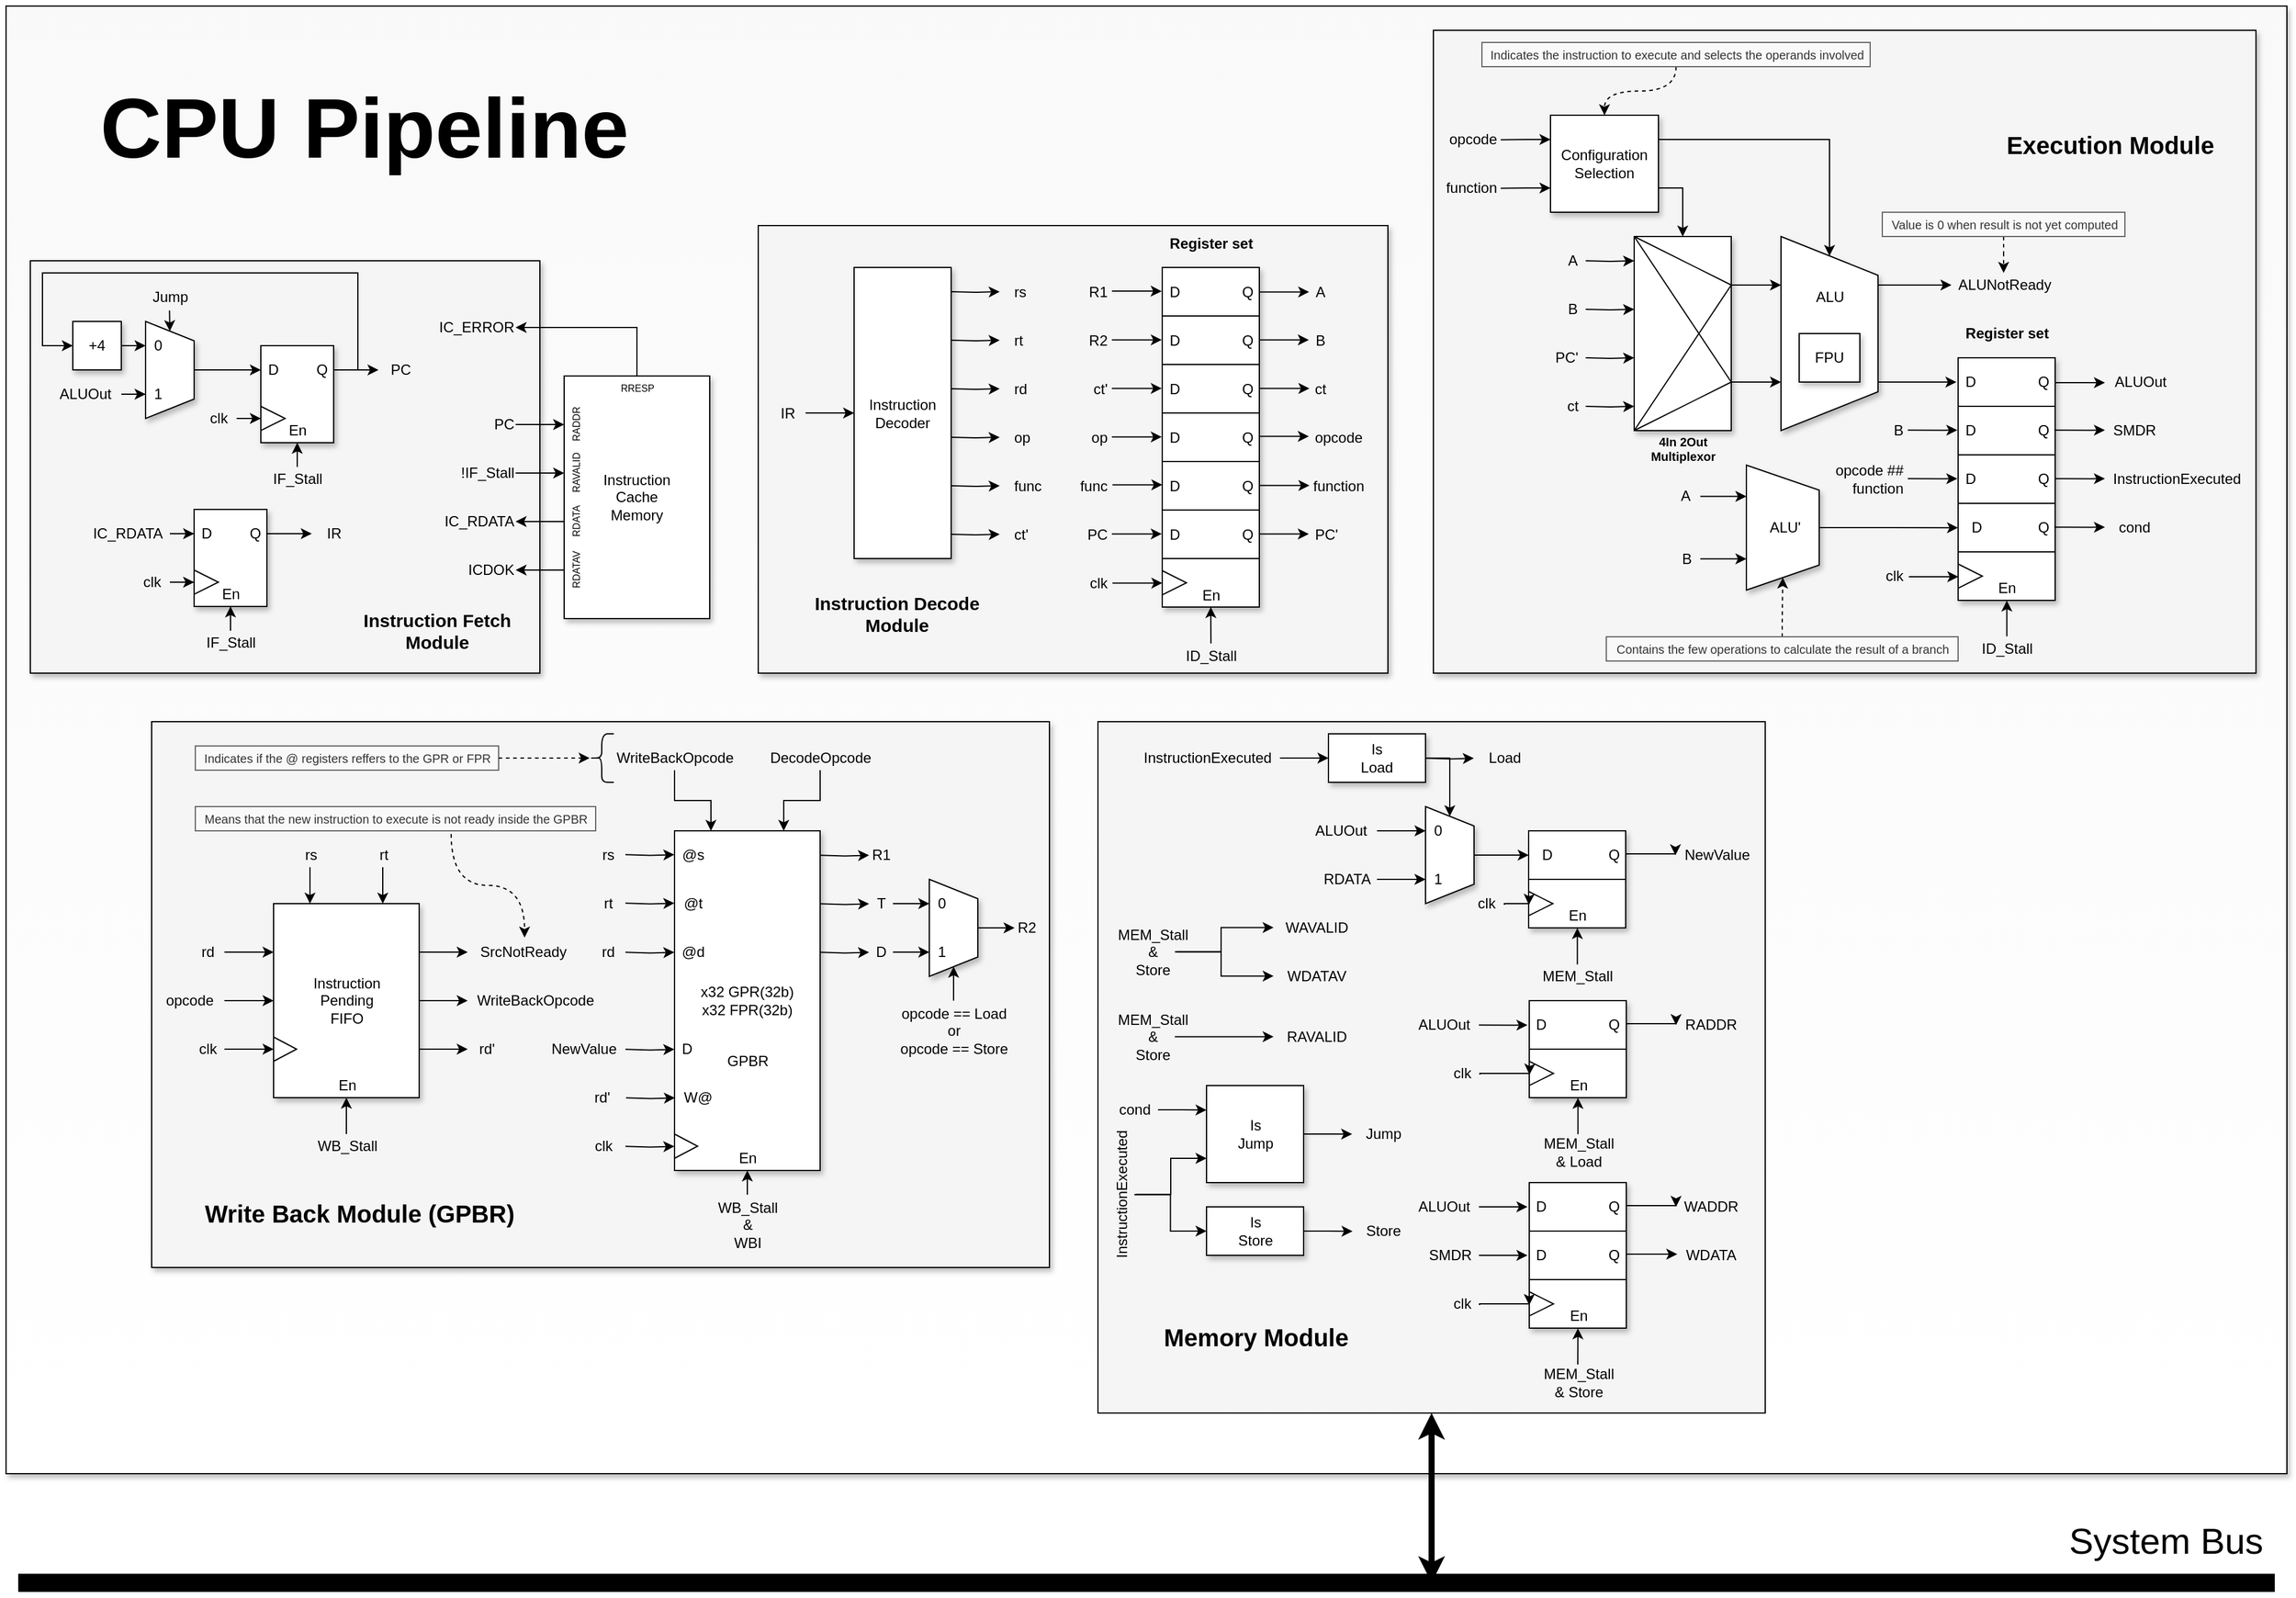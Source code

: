 <mxfile version="12.3.2" type="device" pages="1"><diagram id="czfchUtJ2B2PFag3FA69" name="Page-1"><mxGraphModel dx="946" dy="725" grid="1" gridSize="10" guides="1" tooltips="1" connect="1" arrows="1" fold="1" page="1" pageScale="1" pageWidth="4681" pageHeight="3300" math="0" shadow="0"><root><mxCell id="0"/><mxCell id="1" parent="0"/><mxCell id="gih_1rpA1eiqJkzCzUVx-960" value="" style="rounded=0;whiteSpace=wrap;html=1;shadow=1;labelBackgroundColor=none;strokeColor=#000000;fillColor=#F9F9F9;gradientColor=#ffffff;fontSize=12;align=center;" parent="1" vertex="1"><mxGeometry x="940" y="1010" width="1880" height="1210" as="geometry"/></mxCell><mxCell id="gih_1rpA1eiqJkzCzUVx-619" value="" style="group" parent="1" vertex="1" connectable="0"><mxGeometry x="1560" y="1191.0" width="519" height="369" as="geometry"/></mxCell><mxCell id="gih_1rpA1eiqJkzCzUVx-195" value="" style="rounded=0;whiteSpace=wrap;html=1;fontSize=12;align=right;fillColor=#f5f5f5;strokeColor=#000000;fontColor=#333333;shadow=1;" parent="gih_1rpA1eiqJkzCzUVx-619" vertex="1"><mxGeometry width="519" height="369" as="geometry"/></mxCell><mxCell id="gih_1rpA1eiqJkzCzUVx-196" value="&lt;b style=&quot;font-size: 15px&quot;&gt;Instruction Decode&lt;br&gt;Module&lt;/b&gt;" style="text;html=1;align=center;verticalAlign=middle;resizable=0;points=[];;autosize=1;fontSize=12;" parent="gih_1rpA1eiqJkzCzUVx-619" vertex="1"><mxGeometry x="39" y="299.5" width="150" height="40" as="geometry"/></mxCell><mxCell id="gih_1rpA1eiqJkzCzUVx-481" value="Instruction&lt;br&gt;Decoder" style="rounded=0;whiteSpace=wrap;html=1;shadow=1;" parent="gih_1rpA1eiqJkzCzUVx-619" vertex="1"><mxGeometry x="79" y="34.5" width="80" height="240" as="geometry"/></mxCell><mxCell id="gih_1rpA1eiqJkzCzUVx-482" value="" style="edgeStyle=orthogonalEdgeStyle;rounded=0;orthogonalLoop=1;jettySize=auto;html=1;startArrow=none;startFill=0;endArrow=classic;endFill=1;fontSize=12;" parent="gih_1rpA1eiqJkzCzUVx-619" source="gih_1rpA1eiqJkzCzUVx-483" target="gih_1rpA1eiqJkzCzUVx-481" edge="1"><mxGeometry relative="1" as="geometry"/></mxCell><mxCell id="gih_1rpA1eiqJkzCzUVx-483" value="IR" style="text;html=1;align=center;verticalAlign=middle;resizable=0;points=[];;autosize=1;fontSize=12;" parent="gih_1rpA1eiqJkzCzUVx-619" vertex="1"><mxGeometry x="9" y="144.5" width="30" height="20" as="geometry"/></mxCell><mxCell id="gih_1rpA1eiqJkzCzUVx-484" value="" style="edgeStyle=orthogonalEdgeStyle;rounded=0;orthogonalLoop=1;jettySize=auto;html=1;startArrow=none;startFill=0;endArrow=classic;endFill=1;fontSize=12;" parent="gih_1rpA1eiqJkzCzUVx-619" edge="1"><mxGeometry relative="1" as="geometry"><mxPoint x="159" y="54.5" as="sourcePoint"/><mxPoint x="199" y="54.5" as="targetPoint"/></mxGeometry></mxCell><mxCell id="gih_1rpA1eiqJkzCzUVx-485" value="" style="edgeStyle=orthogonalEdgeStyle;rounded=0;orthogonalLoop=1;jettySize=auto;html=1;startArrow=none;startFill=0;endArrow=classic;endFill=1;fontSize=12;" parent="gih_1rpA1eiqJkzCzUVx-619" edge="1"><mxGeometry relative="1" as="geometry"><mxPoint x="159" y="94.5" as="sourcePoint"/><mxPoint x="199" y="94.5" as="targetPoint"/></mxGeometry></mxCell><mxCell id="gih_1rpA1eiqJkzCzUVx-486" value="" style="edgeStyle=orthogonalEdgeStyle;rounded=0;orthogonalLoop=1;jettySize=auto;html=1;startArrow=none;startFill=0;endArrow=classic;endFill=1;fontSize=12;" parent="gih_1rpA1eiqJkzCzUVx-619" edge="1"><mxGeometry relative="1" as="geometry"><mxPoint x="159" y="134.5" as="sourcePoint"/><mxPoint x="199" y="134.5" as="targetPoint"/></mxGeometry></mxCell><mxCell id="gih_1rpA1eiqJkzCzUVx-487" value="" style="edgeStyle=orthogonalEdgeStyle;rounded=0;orthogonalLoop=1;jettySize=auto;html=1;startArrow=none;startFill=0;endArrow=classic;endFill=1;fontSize=12;" parent="gih_1rpA1eiqJkzCzUVx-619" edge="1"><mxGeometry relative="1" as="geometry"><mxPoint x="159" y="254.5" as="sourcePoint"/><mxPoint x="199" y="254.5" as="targetPoint"/></mxGeometry></mxCell><mxCell id="gih_1rpA1eiqJkzCzUVx-488" value="" style="edgeStyle=orthogonalEdgeStyle;rounded=0;orthogonalLoop=1;jettySize=auto;html=1;startArrow=none;startFill=0;endArrow=classic;endFill=1;fontSize=12;" parent="gih_1rpA1eiqJkzCzUVx-619" edge="1"><mxGeometry relative="1" as="geometry"><mxPoint x="159" y="214.5" as="sourcePoint"/><mxPoint x="199" y="214.5" as="targetPoint"/></mxGeometry></mxCell><mxCell id="gih_1rpA1eiqJkzCzUVx-489" value="" style="edgeStyle=orthogonalEdgeStyle;rounded=0;orthogonalLoop=1;jettySize=auto;html=1;startArrow=none;startFill=0;endArrow=classic;endFill=1;fontSize=12;" parent="gih_1rpA1eiqJkzCzUVx-619" edge="1"><mxGeometry relative="1" as="geometry"><mxPoint x="159" y="174.5" as="sourcePoint"/><mxPoint x="199" y="174.5" as="targetPoint"/></mxGeometry></mxCell><mxCell id="gih_1rpA1eiqJkzCzUVx-490" value="rs" style="text;html=1;align=left;verticalAlign=middle;resizable=0;points=[];;autosize=1;fontSize=12;" parent="gih_1rpA1eiqJkzCzUVx-619" vertex="1"><mxGeometry x="209" y="44.5" width="30" height="20" as="geometry"/></mxCell><mxCell id="gih_1rpA1eiqJkzCzUVx-491" value="rt" style="text;html=1;align=left;verticalAlign=middle;resizable=0;points=[];;autosize=1;fontSize=12;" parent="gih_1rpA1eiqJkzCzUVx-619" vertex="1"><mxGeometry x="209" y="84.5" width="20" height="20" as="geometry"/></mxCell><mxCell id="gih_1rpA1eiqJkzCzUVx-492" value="rd" style="text;html=1;align=left;verticalAlign=middle;resizable=0;points=[];;autosize=1;fontSize=12;" parent="gih_1rpA1eiqJkzCzUVx-619" vertex="1"><mxGeometry x="209" y="124.5" width="30" height="20" as="geometry"/></mxCell><mxCell id="gih_1rpA1eiqJkzCzUVx-493" value="op" style="text;html=1;align=left;verticalAlign=middle;resizable=0;points=[];;autosize=1;fontSize=12;" parent="gih_1rpA1eiqJkzCzUVx-619" vertex="1"><mxGeometry x="209" y="164.5" width="30" height="20" as="geometry"/></mxCell><mxCell id="gih_1rpA1eiqJkzCzUVx-494" value="func" style="text;html=1;align=left;verticalAlign=middle;resizable=0;points=[];;autosize=1;fontSize=12;" parent="gih_1rpA1eiqJkzCzUVx-619" vertex="1"><mxGeometry x="209" y="204.5" width="40" height="20" as="geometry"/></mxCell><mxCell id="gih_1rpA1eiqJkzCzUVx-495" value="ct'" style="text;html=1;align=left;verticalAlign=middle;resizable=0;points=[];;autosize=1;fontSize=12;" parent="gih_1rpA1eiqJkzCzUVx-619" vertex="1"><mxGeometry x="209" y="244.5" width="30" height="20" as="geometry"/></mxCell><mxCell id="gih_1rpA1eiqJkzCzUVx-595" style="edgeStyle=orthogonalEdgeStyle;rounded=0;orthogonalLoop=1;jettySize=auto;html=1;exitX=0.5;exitY=1;exitDx=0;exitDy=0;startArrow=classic;startFill=1;endArrow=none;endFill=0;strokeWidth=1;fontSize=12;" parent="gih_1rpA1eiqJkzCzUVx-619" source="gih_1rpA1eiqJkzCzUVx-562" edge="1"><mxGeometry relative="1" as="geometry"><mxPoint x="373.143" y="344.5" as="targetPoint"/></mxGeometry></mxCell><mxCell id="gih_1rpA1eiqJkzCzUVx-562" value="" style="rounded=0;whiteSpace=wrap;html=1;shadow=1;" parent="gih_1rpA1eiqJkzCzUVx-619" vertex="1"><mxGeometry x="333" y="34.5" width="80" height="280" as="geometry"/></mxCell><mxCell id="gih_1rpA1eiqJkzCzUVx-563" value="" style="endArrow=none;html=1;strokeWidth=1;fontSize=12;" parent="gih_1rpA1eiqJkzCzUVx-619" edge="1"><mxGeometry width="50" height="50" relative="1" as="geometry"><mxPoint x="333" y="74.5" as="sourcePoint"/><mxPoint x="413" y="74.5" as="targetPoint"/></mxGeometry></mxCell><mxCell id="gih_1rpA1eiqJkzCzUVx-564" value="" style="endArrow=none;html=1;strokeWidth=1;fontSize=12;" parent="gih_1rpA1eiqJkzCzUVx-619" edge="1"><mxGeometry width="50" height="50" relative="1" as="geometry"><mxPoint x="333" y="114.5" as="sourcePoint"/><mxPoint x="413" y="114.5" as="targetPoint"/></mxGeometry></mxCell><mxCell id="gih_1rpA1eiqJkzCzUVx-565" value="" style="endArrow=none;html=1;strokeWidth=1;fontSize=12;" parent="gih_1rpA1eiqJkzCzUVx-619" edge="1"><mxGeometry width="50" height="50" relative="1" as="geometry"><mxPoint x="333" y="154.5" as="sourcePoint"/><mxPoint x="413" y="154.5" as="targetPoint"/></mxGeometry></mxCell><mxCell id="gih_1rpA1eiqJkzCzUVx-566" value="" style="endArrow=none;html=1;strokeWidth=1;fontSize=12;" parent="gih_1rpA1eiqJkzCzUVx-619" edge="1"><mxGeometry width="50" height="50" relative="1" as="geometry"><mxPoint x="333" y="194.5" as="sourcePoint"/><mxPoint x="413" y="194.5" as="targetPoint"/></mxGeometry></mxCell><mxCell id="gih_1rpA1eiqJkzCzUVx-567" value="" style="endArrow=none;html=1;strokeWidth=1;fontSize=12;" parent="gih_1rpA1eiqJkzCzUVx-619" edge="1"><mxGeometry width="50" height="50" relative="1" as="geometry"><mxPoint x="333" y="234.5" as="sourcePoint"/><mxPoint x="413" y="234.5" as="targetPoint"/></mxGeometry></mxCell><mxCell id="gih_1rpA1eiqJkzCzUVx-568" value="" style="endArrow=none;html=1;strokeWidth=1;fontSize=12;" parent="gih_1rpA1eiqJkzCzUVx-619" edge="1"><mxGeometry width="50" height="50" relative="1" as="geometry"><mxPoint x="333" y="274.5" as="sourcePoint"/><mxPoint x="413" y="274.5" as="targetPoint"/></mxGeometry></mxCell><mxCell id="gih_1rpA1eiqJkzCzUVx-569" value="D" style="text;html=1;align=center;verticalAlign=middle;resizable=0;points=[];;autosize=1;fontSize=12;" parent="gih_1rpA1eiqJkzCzUVx-619" vertex="1"><mxGeometry x="333" y="44.5" width="20" height="20" as="geometry"/></mxCell><mxCell id="gih_1rpA1eiqJkzCzUVx-570" value="Q" style="text;html=1;align=center;verticalAlign=middle;resizable=0;points=[];;autosize=1;fontSize=12;" parent="gih_1rpA1eiqJkzCzUVx-619" vertex="1"><mxGeometry x="393" y="44.5" width="20" height="20" as="geometry"/></mxCell><mxCell id="gih_1rpA1eiqJkzCzUVx-571" value="D" style="text;html=1;align=center;verticalAlign=middle;resizable=0;points=[];;autosize=1;fontSize=12;" parent="gih_1rpA1eiqJkzCzUVx-619" vertex="1"><mxGeometry x="333" y="84.5" width="20" height="20" as="geometry"/></mxCell><mxCell id="gih_1rpA1eiqJkzCzUVx-572" value="Q" style="text;html=1;align=center;verticalAlign=middle;resizable=0;points=[];;autosize=1;fontSize=12;" parent="gih_1rpA1eiqJkzCzUVx-619" vertex="1"><mxGeometry x="393" y="84.5" width="20" height="20" as="geometry"/></mxCell><mxCell id="gih_1rpA1eiqJkzCzUVx-573" value="D" style="text;html=1;align=center;verticalAlign=middle;resizable=0;points=[];;autosize=1;fontSize=12;" parent="gih_1rpA1eiqJkzCzUVx-619" vertex="1"><mxGeometry x="333" y="124.5" width="20" height="20" as="geometry"/></mxCell><mxCell id="gih_1rpA1eiqJkzCzUVx-574" value="Q" style="text;html=1;align=center;verticalAlign=middle;resizable=0;points=[];;autosize=1;fontSize=12;" parent="gih_1rpA1eiqJkzCzUVx-619" vertex="1"><mxGeometry x="393" y="124.5" width="20" height="20" as="geometry"/></mxCell><mxCell id="gih_1rpA1eiqJkzCzUVx-575" value="D" style="text;html=1;align=center;verticalAlign=middle;resizable=0;points=[];;autosize=1;fontSize=12;" parent="gih_1rpA1eiqJkzCzUVx-619" vertex="1"><mxGeometry x="333" y="164.5" width="20" height="20" as="geometry"/></mxCell><mxCell id="gih_1rpA1eiqJkzCzUVx-576" value="Q" style="text;html=1;align=center;verticalAlign=middle;resizable=0;points=[];;autosize=1;fontSize=12;" parent="gih_1rpA1eiqJkzCzUVx-619" vertex="1"><mxGeometry x="393" y="164.5" width="20" height="20" as="geometry"/></mxCell><mxCell id="gih_1rpA1eiqJkzCzUVx-577" value="D" style="text;html=1;align=center;verticalAlign=middle;resizable=0;points=[];;autosize=1;fontSize=12;" parent="gih_1rpA1eiqJkzCzUVx-619" vertex="1"><mxGeometry x="333" y="204.5" width="20" height="20" as="geometry"/></mxCell><mxCell id="gih_1rpA1eiqJkzCzUVx-578" value="Q" style="text;html=1;align=center;verticalAlign=middle;resizable=0;points=[];;autosize=1;fontSize=12;" parent="gih_1rpA1eiqJkzCzUVx-619" vertex="1"><mxGeometry x="393" y="204.5" width="20" height="20" as="geometry"/></mxCell><mxCell id="gih_1rpA1eiqJkzCzUVx-581" value="D" style="text;html=1;align=center;verticalAlign=middle;resizable=0;points=[];;autosize=1;fontSize=12;" parent="gih_1rpA1eiqJkzCzUVx-619" vertex="1"><mxGeometry x="333" y="244.5" width="20" height="20" as="geometry"/></mxCell><mxCell id="gih_1rpA1eiqJkzCzUVx-582" value="Q" style="text;html=1;align=center;verticalAlign=middle;resizable=0;points=[];;autosize=1;fontSize=12;" parent="gih_1rpA1eiqJkzCzUVx-619" vertex="1"><mxGeometry x="393" y="244.5" width="20" height="20" as="geometry"/></mxCell><mxCell id="gih_1rpA1eiqJkzCzUVx-583" value="" style="triangle;whiteSpace=wrap;html=1;" parent="gih_1rpA1eiqJkzCzUVx-619" vertex="1"><mxGeometry x="333" y="284.5" width="20" height="20" as="geometry"/></mxCell><mxCell id="gih_1rpA1eiqJkzCzUVx-584" value="En" style="text;html=1;align=center;verticalAlign=middle;resizable=0;points=[];;autosize=1;" parent="gih_1rpA1eiqJkzCzUVx-619" vertex="1"><mxGeometry x="358" y="294.5" width="30" height="20" as="geometry"/></mxCell><mxCell id="gih_1rpA1eiqJkzCzUVx-588" style="edgeStyle=orthogonalEdgeStyle;rounded=0;orthogonalLoop=1;jettySize=auto;html=1;startArrow=none;startFill=0;endArrow=classic;endFill=1;strokeWidth=1;fontSize=12;" parent="gih_1rpA1eiqJkzCzUVx-619" edge="1"><mxGeometry relative="1" as="geometry"><mxPoint x="332.5" y="54.143" as="targetPoint"/><mxPoint x="291.5" y="54" as="sourcePoint"/><Array as="points"><mxPoint x="321.5" y="54"/><mxPoint x="321.5" y="54"/></Array></mxGeometry></mxCell><mxCell id="gih_1rpA1eiqJkzCzUVx-589" style="edgeStyle=orthogonalEdgeStyle;rounded=0;orthogonalLoop=1;jettySize=auto;html=1;startArrow=none;startFill=0;endArrow=classic;endFill=1;strokeWidth=1;fontSize=12;" parent="gih_1rpA1eiqJkzCzUVx-619" edge="1"><mxGeometry relative="1" as="geometry"><mxPoint x="332.571" y="94.214" as="targetPoint"/><mxPoint x="291.429" y="94.214" as="sourcePoint"/><Array as="points"><mxPoint x="321.5" y="94"/><mxPoint x="321.5" y="94"/></Array></mxGeometry></mxCell><mxCell id="gih_1rpA1eiqJkzCzUVx-590" style="edgeStyle=orthogonalEdgeStyle;rounded=0;orthogonalLoop=1;jettySize=auto;html=1;startArrow=none;startFill=0;endArrow=classic;endFill=1;strokeWidth=1;fontSize=12;" parent="gih_1rpA1eiqJkzCzUVx-619" edge="1"><mxGeometry relative="1" as="geometry"><mxPoint x="332.571" y="134.214" as="targetPoint"/><mxPoint x="291.429" y="134.214" as="sourcePoint"/><Array as="points"><mxPoint x="321.5" y="134"/><mxPoint x="321.5" y="134"/></Array></mxGeometry></mxCell><mxCell id="gih_1rpA1eiqJkzCzUVx-591" style="edgeStyle=orthogonalEdgeStyle;rounded=0;orthogonalLoop=1;jettySize=auto;html=1;startArrow=none;startFill=0;endArrow=classic;endFill=1;strokeWidth=1;fontSize=12;" parent="gih_1rpA1eiqJkzCzUVx-619" edge="1"><mxGeometry relative="1" as="geometry"><mxPoint x="332.571" y="174.214" as="targetPoint"/><mxPoint x="291.429" y="174.214" as="sourcePoint"/><Array as="points"><mxPoint x="321.5" y="174"/><mxPoint x="321.5" y="174"/></Array></mxGeometry></mxCell><mxCell id="gih_1rpA1eiqJkzCzUVx-592" style="edgeStyle=orthogonalEdgeStyle;rounded=0;orthogonalLoop=1;jettySize=auto;html=1;startArrow=none;startFill=0;endArrow=classic;endFill=1;strokeWidth=1;fontSize=12;" parent="gih_1rpA1eiqJkzCzUVx-619" edge="1"><mxGeometry relative="1" as="geometry"><mxPoint x="333.071" y="213.714" as="targetPoint"/><mxPoint x="291.929" y="213.714" as="sourcePoint"/><Array as="points"><mxPoint x="322.5" y="214"/><mxPoint x="322.5" y="214"/></Array></mxGeometry></mxCell><mxCell id="gih_1rpA1eiqJkzCzUVx-593" style="edgeStyle=orthogonalEdgeStyle;rounded=0;orthogonalLoop=1;jettySize=auto;html=1;startArrow=none;startFill=0;endArrow=classic;endFill=1;strokeWidth=1;fontSize=12;" parent="gih_1rpA1eiqJkzCzUVx-619" edge="1"><mxGeometry relative="1" as="geometry"><mxPoint x="332.571" y="254.214" as="targetPoint"/><mxPoint x="291.429" y="254.214" as="sourcePoint"/><Array as="points"><mxPoint x="321.5" y="254"/><mxPoint x="321.5" y="254"/></Array></mxGeometry></mxCell><mxCell id="gih_1rpA1eiqJkzCzUVx-594" style="edgeStyle=orthogonalEdgeStyle;rounded=0;orthogonalLoop=1;jettySize=auto;html=1;startArrow=none;startFill=0;endArrow=classic;endFill=1;strokeWidth=1;fontSize=12;" parent="gih_1rpA1eiqJkzCzUVx-619" edge="1"><mxGeometry relative="1" as="geometry"><mxPoint x="333.071" y="294.714" as="targetPoint"/><mxPoint x="291.929" y="294.714" as="sourcePoint"/><Array as="points"><mxPoint x="322" y="294.5"/><mxPoint x="322" y="294.5"/></Array></mxGeometry></mxCell><mxCell id="gih_1rpA1eiqJkzCzUVx-596" style="edgeStyle=orthogonalEdgeStyle;rounded=0;orthogonalLoop=1;jettySize=auto;html=1;startArrow=none;startFill=0;endArrow=classic;endFill=1;strokeWidth=1;fontSize=12;" parent="gih_1rpA1eiqJkzCzUVx-619" edge="1"><mxGeometry relative="1" as="geometry"><mxPoint x="454.071" y="54.714" as="targetPoint"/><mxPoint x="412.929" y="54.714" as="sourcePoint"/><Array as="points"><mxPoint x="443" y="54.5"/><mxPoint x="443" y="54.5"/></Array></mxGeometry></mxCell><mxCell id="gih_1rpA1eiqJkzCzUVx-597" style="edgeStyle=orthogonalEdgeStyle;rounded=0;orthogonalLoop=1;jettySize=auto;html=1;startArrow=none;startFill=0;endArrow=classic;endFill=1;strokeWidth=1;fontSize=12;" parent="gih_1rpA1eiqJkzCzUVx-619" edge="1"><mxGeometry relative="1" as="geometry"><mxPoint x="453.786" y="94.286" as="targetPoint"/><mxPoint x="412.643" y="94.286" as="sourcePoint"/><Array as="points"><mxPoint x="442.5" y="94"/><mxPoint x="442.5" y="94"/></Array></mxGeometry></mxCell><mxCell id="gih_1rpA1eiqJkzCzUVx-598" style="edgeStyle=orthogonalEdgeStyle;rounded=0;orthogonalLoop=1;jettySize=auto;html=1;startArrow=none;startFill=0;endArrow=classic;endFill=1;strokeWidth=1;fontSize=12;" parent="gih_1rpA1eiqJkzCzUVx-619" edge="1"><mxGeometry relative="1" as="geometry"><mxPoint x="454.286" y="134.286" as="targetPoint"/><mxPoint x="413.143" y="134.286" as="sourcePoint"/><Array as="points"><mxPoint x="443" y="134"/><mxPoint x="443" y="134"/></Array></mxGeometry></mxCell><mxCell id="gih_1rpA1eiqJkzCzUVx-599" style="edgeStyle=orthogonalEdgeStyle;rounded=0;orthogonalLoop=1;jettySize=auto;html=1;startArrow=none;startFill=0;endArrow=classic;endFill=1;strokeWidth=1;fontSize=12;" parent="gih_1rpA1eiqJkzCzUVx-619" edge="1"><mxGeometry relative="1" as="geometry"><mxPoint x="453.786" y="173.786" as="targetPoint"/><mxPoint x="412.643" y="173.786" as="sourcePoint"/><Array as="points"><mxPoint x="442.5" y="173.5"/><mxPoint x="442.5" y="173.5"/></Array></mxGeometry></mxCell><mxCell id="gih_1rpA1eiqJkzCzUVx-600" style="edgeStyle=orthogonalEdgeStyle;rounded=0;orthogonalLoop=1;jettySize=auto;html=1;startArrow=none;startFill=0;endArrow=classic;endFill=1;strokeWidth=1;fontSize=12;" parent="gih_1rpA1eiqJkzCzUVx-619" edge="1"><mxGeometry relative="1" as="geometry"><mxPoint x="454.286" y="214.286" as="targetPoint"/><mxPoint x="413.143" y="214.286" as="sourcePoint"/><Array as="points"><mxPoint x="443" y="214"/><mxPoint x="443" y="214"/></Array></mxGeometry></mxCell><mxCell id="gih_1rpA1eiqJkzCzUVx-601" style="edgeStyle=orthogonalEdgeStyle;rounded=0;orthogonalLoop=1;jettySize=auto;html=1;startArrow=none;startFill=0;endArrow=classic;endFill=1;strokeWidth=1;fontSize=12;" parent="gih_1rpA1eiqJkzCzUVx-619" edge="1"><mxGeometry relative="1" as="geometry"><mxPoint x="453.786" y="254.286" as="targetPoint"/><mxPoint x="412.643" y="254.286" as="sourcePoint"/><Array as="points"><mxPoint x="442.5" y="254"/><mxPoint x="442.5" y="254"/></Array></mxGeometry></mxCell><mxCell id="gih_1rpA1eiqJkzCzUVx-602" value="R1" style="text;html=1;align=right;verticalAlign=middle;resizable=0;points=[];;autosize=1;fontSize=12;" parent="gih_1rpA1eiqJkzCzUVx-619" vertex="1"><mxGeometry x="259" y="44.5" width="30" height="20" as="geometry"/></mxCell><mxCell id="gih_1rpA1eiqJkzCzUVx-603" value="R2" style="text;html=1;align=right;verticalAlign=middle;resizable=0;points=[];;autosize=1;fontSize=12;" parent="gih_1rpA1eiqJkzCzUVx-619" vertex="1"><mxGeometry x="259" y="84.5" width="30" height="20" as="geometry"/></mxCell><mxCell id="gih_1rpA1eiqJkzCzUVx-604" value="PC" style="text;html=1;align=right;verticalAlign=middle;resizable=0;points=[];;autosize=1;fontSize=12;" parent="gih_1rpA1eiqJkzCzUVx-619" vertex="1"><mxGeometry x="259" y="244.5" width="30" height="20" as="geometry"/></mxCell><mxCell id="gih_1rpA1eiqJkzCzUVx-605" value="clk" style="text;html=1;align=right;verticalAlign=middle;resizable=0;points=[];;autosize=1;fontSize=12;" parent="gih_1rpA1eiqJkzCzUVx-619" vertex="1"><mxGeometry x="259" y="284.5" width="30" height="20" as="geometry"/></mxCell><mxCell id="gih_1rpA1eiqJkzCzUVx-606" value="ID_Stall" style="text;html=1;align=center;verticalAlign=middle;resizable=0;points=[];;autosize=1;fontSize=12;" parent="gih_1rpA1eiqJkzCzUVx-619" vertex="1"><mxGeometry x="343" y="344.5" width="60" height="20" as="geometry"/></mxCell><mxCell id="gih_1rpA1eiqJkzCzUVx-607" value="op" style="text;html=1;align=right;verticalAlign=middle;resizable=0;points=[];;autosize=1;fontSize=12;" parent="gih_1rpA1eiqJkzCzUVx-619" vertex="1"><mxGeometry x="259" y="164.5" width="30" height="20" as="geometry"/></mxCell><mxCell id="gih_1rpA1eiqJkzCzUVx-608" value="func" style="text;html=1;align=right;verticalAlign=middle;resizable=0;points=[];;autosize=1;fontSize=12;" parent="gih_1rpA1eiqJkzCzUVx-619" vertex="1"><mxGeometry x="249" y="204.5" width="40" height="20" as="geometry"/></mxCell><mxCell id="gih_1rpA1eiqJkzCzUVx-611" value="ct'" style="text;html=1;align=right;verticalAlign=middle;resizable=0;points=[];;autosize=1;fontSize=12;" parent="gih_1rpA1eiqJkzCzUVx-619" vertex="1"><mxGeometry x="259" y="124.5" width="30" height="20" as="geometry"/></mxCell><mxCell id="gih_1rpA1eiqJkzCzUVx-612" value="A" style="text;html=1;align=center;verticalAlign=middle;resizable=0;points=[];;autosize=1;fontSize=12;" parent="gih_1rpA1eiqJkzCzUVx-619" vertex="1"><mxGeometry x="453" y="44.5" width="20" height="20" as="geometry"/></mxCell><mxCell id="gih_1rpA1eiqJkzCzUVx-613" value="B" style="text;html=1;align=center;verticalAlign=middle;resizable=0;points=[];;autosize=1;fontSize=12;" parent="gih_1rpA1eiqJkzCzUVx-619" vertex="1"><mxGeometry x="453" y="84.5" width="20" height="20" as="geometry"/></mxCell><mxCell id="gih_1rpA1eiqJkzCzUVx-614" value="ct" style="text;html=1;align=center;verticalAlign=middle;resizable=0;points=[];;autosize=1;fontSize=12;" parent="gih_1rpA1eiqJkzCzUVx-619" vertex="1"><mxGeometry x="453" y="124.5" width="20" height="20" as="geometry"/></mxCell><mxCell id="gih_1rpA1eiqJkzCzUVx-615" value="opcode" style="text;html=1;align=center;verticalAlign=middle;resizable=0;points=[];;autosize=1;fontSize=12;" parent="gih_1rpA1eiqJkzCzUVx-619" vertex="1"><mxGeometry x="453" y="164.5" width="50" height="20" as="geometry"/></mxCell><mxCell id="gih_1rpA1eiqJkzCzUVx-616" value="function" style="text;html=1;align=center;verticalAlign=middle;resizable=0;points=[];;autosize=1;fontSize=12;" parent="gih_1rpA1eiqJkzCzUVx-619" vertex="1"><mxGeometry x="448" y="204.5" width="60" height="20" as="geometry"/></mxCell><mxCell id="gih_1rpA1eiqJkzCzUVx-617" value="PC'" style="text;html=1;align=center;verticalAlign=middle;resizable=0;points=[];;autosize=1;fontSize=12;" parent="gih_1rpA1eiqJkzCzUVx-619" vertex="1"><mxGeometry x="453" y="244.5" width="30" height="20" as="geometry"/></mxCell><mxCell id="gih_1rpA1eiqJkzCzUVx-618" value="&lt;b&gt;Register set&lt;/b&gt;" style="text;html=1;align=center;verticalAlign=middle;resizable=0;points=[];;autosize=1;fontSize=12;" parent="gih_1rpA1eiqJkzCzUVx-619" vertex="1"><mxGeometry x="333" y="4.5" width="80" height="20" as="geometry"/></mxCell><mxCell id="gih_1rpA1eiqJkzCzUVx-620" value="" style="group" parent="1" vertex="1" connectable="0"><mxGeometry x="960" y="1220" width="560" height="340" as="geometry"/></mxCell><mxCell id="gih_1rpA1eiqJkzCzUVx-81" value="" style="rounded=0;whiteSpace=wrap;html=1;fontSize=12;align=right;fillColor=#f5f5f5;strokeColor=#000000;fontColor=#333333;shadow=1;" parent="gih_1rpA1eiqJkzCzUVx-620" vertex="1"><mxGeometry width="420" height="340" as="geometry"/></mxCell><mxCell id="gih_1rpA1eiqJkzCzUVx-1" value="" style="rounded=0;whiteSpace=wrap;html=1;shadow=1;" parent="gih_1rpA1eiqJkzCzUVx-620" vertex="1"><mxGeometry x="190" y="70" width="60" height="80" as="geometry"/></mxCell><mxCell id="gih_1rpA1eiqJkzCzUVx-2" value="" style="triangle;whiteSpace=wrap;html=1;" parent="gih_1rpA1eiqJkzCzUVx-620" vertex="1"><mxGeometry x="190" y="120" width="20" height="20" as="geometry"/></mxCell><mxCell id="gih_1rpA1eiqJkzCzUVx-4" style="edgeStyle=orthogonalEdgeStyle;rounded=0;orthogonalLoop=1;jettySize=auto;html=1;exitX=0.5;exitY=0;exitDx=0;exitDy=0;entryX=0;entryY=0.25;entryDx=0;entryDy=0;" parent="gih_1rpA1eiqJkzCzUVx-620" source="gih_1rpA1eiqJkzCzUVx-3" target="gih_1rpA1eiqJkzCzUVx-1" edge="1"><mxGeometry relative="1" as="geometry"/></mxCell><mxCell id="gih_1rpA1eiqJkzCzUVx-3" value="" style="shape=trapezoid;perimeter=trapezoidPerimeter;whiteSpace=wrap;html=1;rotation=90;shadow=1;" parent="gih_1rpA1eiqJkzCzUVx-620" vertex="1"><mxGeometry x="75" y="70" width="80" height="40" as="geometry"/></mxCell><mxCell id="gih_1rpA1eiqJkzCzUVx-6" value="" style="edgeStyle=orthogonalEdgeStyle;rounded=0;orthogonalLoop=1;jettySize=auto;html=1;entryX=0;entryY=0.75;entryDx=0;entryDy=0;" parent="gih_1rpA1eiqJkzCzUVx-620" source="gih_1rpA1eiqJkzCzUVx-5" target="gih_1rpA1eiqJkzCzUVx-1" edge="1"><mxGeometry relative="1" as="geometry"/></mxCell><mxCell id="gih_1rpA1eiqJkzCzUVx-5" value="clk" style="text;html=1;align=center;verticalAlign=middle;resizable=0;points=[];;autosize=1;" parent="gih_1rpA1eiqJkzCzUVx-620" vertex="1"><mxGeometry x="140" y="120" width="30" height="20" as="geometry"/></mxCell><mxCell id="gih_1rpA1eiqJkzCzUVx-7" value="D" style="text;html=1;align=center;verticalAlign=middle;resizable=0;points=[];;autosize=1;" parent="gih_1rpA1eiqJkzCzUVx-620" vertex="1"><mxGeometry x="190" y="80" width="20" height="20" as="geometry"/></mxCell><mxCell id="gih_1rpA1eiqJkzCzUVx-8" value="Q" style="text;html=1;align=center;verticalAlign=middle;resizable=0;points=[];;autosize=1;" parent="gih_1rpA1eiqJkzCzUVx-620" vertex="1"><mxGeometry x="230" y="80" width="20" height="20" as="geometry"/></mxCell><mxCell id="gih_1rpA1eiqJkzCzUVx-9" value="En" style="text;html=1;align=center;verticalAlign=middle;resizable=0;points=[];;autosize=1;" parent="gih_1rpA1eiqJkzCzUVx-620" vertex="1"><mxGeometry x="205" y="130" width="30" height="20" as="geometry"/></mxCell><mxCell id="gih_1rpA1eiqJkzCzUVx-13" value="PC" style="text;html=1;align=center;verticalAlign=middle;resizable=0;points=[];;autosize=1;" parent="gih_1rpA1eiqJkzCzUVx-620" vertex="1"><mxGeometry x="290" y="80" width="30" height="20" as="geometry"/></mxCell><mxCell id="gih_1rpA1eiqJkzCzUVx-12" style="edgeStyle=orthogonalEdgeStyle;rounded=0;orthogonalLoop=1;jettySize=auto;html=1;exitX=1;exitY=0.25;exitDx=0;exitDy=0;entryX=-0.101;entryY=0.5;entryDx=0;entryDy=0;entryPerimeter=0;" parent="gih_1rpA1eiqJkzCzUVx-620" source="gih_1rpA1eiqJkzCzUVx-1" target="gih_1rpA1eiqJkzCzUVx-13" edge="1"><mxGeometry relative="1" as="geometry"><mxPoint x="290" y="90" as="targetPoint"/></mxGeometry></mxCell><mxCell id="gih_1rpA1eiqJkzCzUVx-14" value="" style="endArrow=classic;html=1;edgeStyle=orthogonalEdgeStyle;rounded=0;entryX=0;entryY=0.5;entryDx=0;entryDy=0;" parent="gih_1rpA1eiqJkzCzUVx-620" target="gih_1rpA1eiqJkzCzUVx-16" edge="1"><mxGeometry width="50" height="50" relative="1" as="geometry"><mxPoint x="270" y="90" as="sourcePoint"/><mxPoint x="30" y="70" as="targetPoint"/><Array as="points"><mxPoint x="270" y="10"/><mxPoint x="10" y="10"/><mxPoint x="10" y="70"/></Array></mxGeometry></mxCell><mxCell id="gih_1rpA1eiqJkzCzUVx-17" style="edgeStyle=orthogonalEdgeStyle;rounded=0;orthogonalLoop=1;jettySize=auto;html=1;exitX=1;exitY=0.5;exitDx=0;exitDy=0;entryX=0.25;entryY=1;entryDx=0;entryDy=0;" parent="gih_1rpA1eiqJkzCzUVx-620" source="gih_1rpA1eiqJkzCzUVx-16" target="gih_1rpA1eiqJkzCzUVx-3" edge="1"><mxGeometry relative="1" as="geometry"/></mxCell><mxCell id="gih_1rpA1eiqJkzCzUVx-16" value="+4" style="rounded=0;whiteSpace=wrap;html=1;shadow=1;" parent="gih_1rpA1eiqJkzCzUVx-620" vertex="1"><mxGeometry x="35" y="50" width="40" height="40" as="geometry"/></mxCell><mxCell id="gih_1rpA1eiqJkzCzUVx-18" value="Jump" style="text;html=1;align=center;verticalAlign=middle;resizable=0;points=[];;autosize=1;" parent="gih_1rpA1eiqJkzCzUVx-620" vertex="1"><mxGeometry x="95" y="20" width="40" height="20" as="geometry"/></mxCell><mxCell id="gih_1rpA1eiqJkzCzUVx-20" style="edgeStyle=orthogonalEdgeStyle;rounded=0;orthogonalLoop=1;jettySize=auto;html=1;exitX=0;exitY=0.5;exitDx=0;exitDy=0;entryX=0.493;entryY=1.052;entryDx=0;entryDy=0;entryPerimeter=0;startArrow=classic;startFill=1;endArrow=none;endFill=0;" parent="gih_1rpA1eiqJkzCzUVx-620" source="gih_1rpA1eiqJkzCzUVx-3" target="gih_1rpA1eiqJkzCzUVx-18" edge="1"><mxGeometry relative="1" as="geometry"/></mxCell><mxCell id="gih_1rpA1eiqJkzCzUVx-22" value="" style="edgeStyle=orthogonalEdgeStyle;rounded=0;orthogonalLoop=1;jettySize=auto;html=1;startArrow=none;startFill=0;endArrow=classic;endFill=1;entryX=0.75;entryY=1;entryDx=0;entryDy=0;" parent="gih_1rpA1eiqJkzCzUVx-620" source="gih_1rpA1eiqJkzCzUVx-21" target="gih_1rpA1eiqJkzCzUVx-3" edge="1"><mxGeometry relative="1" as="geometry"/></mxCell><mxCell id="gih_1rpA1eiqJkzCzUVx-21" value="ALUOut" style="text;html=1;align=center;verticalAlign=middle;resizable=0;points=[];;autosize=1;" parent="gih_1rpA1eiqJkzCzUVx-620" vertex="1"><mxGeometry x="15" y="100" width="60" height="20" as="geometry"/></mxCell><mxCell id="gih_1rpA1eiqJkzCzUVx-23" value="0" style="text;html=1;align=center;verticalAlign=middle;resizable=0;points=[];;autosize=1;" parent="gih_1rpA1eiqJkzCzUVx-620" vertex="1"><mxGeometry x="95" y="60" width="20" height="20" as="geometry"/></mxCell><mxCell id="gih_1rpA1eiqJkzCzUVx-24" value="1" style="text;html=1;align=center;verticalAlign=middle;resizable=0;points=[];;autosize=1;" parent="gih_1rpA1eiqJkzCzUVx-620" vertex="1"><mxGeometry x="95" y="100" width="20" height="20" as="geometry"/></mxCell><mxCell id="gih_1rpA1eiqJkzCzUVx-27" value="" style="edgeStyle=orthogonalEdgeStyle;rounded=0;orthogonalLoop=1;jettySize=auto;html=1;startArrow=none;startFill=0;endArrow=classic;endFill=1;entryX=0.5;entryY=1;entryDx=0;entryDy=0;" parent="gih_1rpA1eiqJkzCzUVx-620" source="gih_1rpA1eiqJkzCzUVx-25" target="gih_1rpA1eiqJkzCzUVx-1" edge="1"><mxGeometry relative="1" as="geometry"><mxPoint x="220" y="160" as="targetPoint"/></mxGeometry></mxCell><mxCell id="gih_1rpA1eiqJkzCzUVx-25" value="IF_Stall" style="text;html=1;align=center;verticalAlign=middle;resizable=0;points=[];;autosize=1;" parent="gih_1rpA1eiqJkzCzUVx-620" vertex="1"><mxGeometry x="190" y="170" width="60" height="20" as="geometry"/></mxCell><mxCell id="gih_1rpA1eiqJkzCzUVx-39" value="" style="rounded=0;whiteSpace=wrap;html=1;shadow=1;" parent="gih_1rpA1eiqJkzCzUVx-620" vertex="1"><mxGeometry x="135" y="205" width="60" height="80" as="geometry"/></mxCell><mxCell id="gih_1rpA1eiqJkzCzUVx-40" value="" style="triangle;whiteSpace=wrap;html=1;" parent="gih_1rpA1eiqJkzCzUVx-620" vertex="1"><mxGeometry x="135" y="255" width="20" height="20" as="geometry"/></mxCell><mxCell id="gih_1rpA1eiqJkzCzUVx-42" value="" style="edgeStyle=orthogonalEdgeStyle;rounded=0;orthogonalLoop=1;jettySize=auto;html=1;entryX=0;entryY=0.75;entryDx=0;entryDy=0;" parent="gih_1rpA1eiqJkzCzUVx-620" source="gih_1rpA1eiqJkzCzUVx-43" target="gih_1rpA1eiqJkzCzUVx-39" edge="1"><mxGeometry relative="1" as="geometry"/></mxCell><mxCell id="gih_1rpA1eiqJkzCzUVx-43" value="clk" style="text;html=1;align=center;verticalAlign=middle;resizable=0;points=[];;autosize=1;" parent="gih_1rpA1eiqJkzCzUVx-620" vertex="1"><mxGeometry x="85" y="255" width="30" height="20" as="geometry"/></mxCell><mxCell id="gih_1rpA1eiqJkzCzUVx-44" value="D" style="text;html=1;align=center;verticalAlign=middle;resizable=0;points=[];;autosize=1;" parent="gih_1rpA1eiqJkzCzUVx-620" vertex="1"><mxGeometry x="135" y="215" width="20" height="20" as="geometry"/></mxCell><mxCell id="gih_1rpA1eiqJkzCzUVx-45" value="Q" style="text;html=1;align=center;verticalAlign=middle;resizable=0;points=[];;autosize=1;" parent="gih_1rpA1eiqJkzCzUVx-620" vertex="1"><mxGeometry x="175" y="215" width="20" height="20" as="geometry"/></mxCell><mxCell id="gih_1rpA1eiqJkzCzUVx-46" value="En" style="text;html=1;align=center;verticalAlign=middle;resizable=0;points=[];;autosize=1;" parent="gih_1rpA1eiqJkzCzUVx-620" vertex="1"><mxGeometry x="150" y="265" width="30" height="20" as="geometry"/></mxCell><mxCell id="gih_1rpA1eiqJkzCzUVx-47" value="IR" style="text;html=1;align=center;verticalAlign=middle;resizable=0;points=[];;autosize=1;" parent="gih_1rpA1eiqJkzCzUVx-620" vertex="1"><mxGeometry x="235" y="215" width="30" height="20" as="geometry"/></mxCell><mxCell id="gih_1rpA1eiqJkzCzUVx-38" style="edgeStyle=orthogonalEdgeStyle;rounded=0;orthogonalLoop=1;jettySize=auto;html=1;exitX=1;exitY=0.25;exitDx=0;exitDy=0;entryX=-0.101;entryY=0.5;entryDx=0;entryDy=0;entryPerimeter=0;" parent="gih_1rpA1eiqJkzCzUVx-620" source="gih_1rpA1eiqJkzCzUVx-39" target="gih_1rpA1eiqJkzCzUVx-47" edge="1"><mxGeometry relative="1" as="geometry"><mxPoint x="235" y="225" as="targetPoint"/></mxGeometry></mxCell><mxCell id="gih_1rpA1eiqJkzCzUVx-48" value="" style="edgeStyle=orthogonalEdgeStyle;rounded=0;orthogonalLoop=1;jettySize=auto;html=1;startArrow=none;startFill=0;endArrow=classic;endFill=1;entryX=0.5;entryY=1;entryDx=0;entryDy=0;" parent="gih_1rpA1eiqJkzCzUVx-620" source="gih_1rpA1eiqJkzCzUVx-49" target="gih_1rpA1eiqJkzCzUVx-39" edge="1"><mxGeometry relative="1" as="geometry"><mxPoint x="165" y="295" as="targetPoint"/></mxGeometry></mxCell><mxCell id="gih_1rpA1eiqJkzCzUVx-49" value="IF_Stall" style="text;html=1;align=center;verticalAlign=middle;resizable=0;points=[];;autosize=1;" parent="gih_1rpA1eiqJkzCzUVx-620" vertex="1"><mxGeometry x="135" y="305" width="60" height="20" as="geometry"/></mxCell><mxCell id="gih_1rpA1eiqJkzCzUVx-52" value="" style="edgeStyle=orthogonalEdgeStyle;rounded=0;orthogonalLoop=1;jettySize=auto;html=1;startArrow=none;startFill=0;endArrow=classic;endFill=1;entryX=0;entryY=0.25;entryDx=0;entryDy=0;" parent="gih_1rpA1eiqJkzCzUVx-620" source="gih_1rpA1eiqJkzCzUVx-50" target="gih_1rpA1eiqJkzCzUVx-39" edge="1"><mxGeometry relative="1" as="geometry"><mxPoint x="105" y="215" as="targetPoint"/></mxGeometry></mxCell><mxCell id="gih_1rpA1eiqJkzCzUVx-50" value="IC_RDATA" style="text;html=1;align=center;verticalAlign=middle;resizable=0;points=[];;autosize=1;" parent="gih_1rpA1eiqJkzCzUVx-620" vertex="1"><mxGeometry x="45" y="215" width="70" height="20" as="geometry"/></mxCell><mxCell id="gih_1rpA1eiqJkzCzUVx-55" value="Instruction&lt;br&gt;Cache&lt;br&gt;Memory" style="rounded=0;whiteSpace=wrap;html=1;shadow=1;" parent="gih_1rpA1eiqJkzCzUVx-620" vertex="1"><mxGeometry x="440" y="95" width="120" height="200" as="geometry"/></mxCell><mxCell id="gih_1rpA1eiqJkzCzUVx-63" value="" style="edgeStyle=orthogonalEdgeStyle;rounded=0;orthogonalLoop=1;jettySize=auto;html=1;startArrow=classic;startFill=1;endArrow=none;endFill=0;fontSize=8;" parent="gih_1rpA1eiqJkzCzUVx-620" source="gih_1rpA1eiqJkzCzUVx-56" edge="1"><mxGeometry relative="1" as="geometry"><mxPoint x="400" y="135" as="targetPoint"/></mxGeometry></mxCell><mxCell id="gih_1rpA1eiqJkzCzUVx-56" value="RADDR" style="text;html=1;align=center;verticalAlign=middle;resizable=0;points=[];;autosize=1;rotation=-90;fontSize=8;" parent="gih_1rpA1eiqJkzCzUVx-620" vertex="1"><mxGeometry x="430" y="125" width="40" height="20" as="geometry"/></mxCell><mxCell id="gih_1rpA1eiqJkzCzUVx-67" value="" style="edgeStyle=orthogonalEdgeStyle;rounded=0;orthogonalLoop=1;jettySize=auto;html=1;startArrow=classic;startFill=1;endArrow=none;endFill=0;fontSize=8;" parent="gih_1rpA1eiqJkzCzUVx-620" source="gih_1rpA1eiqJkzCzUVx-57" edge="1"><mxGeometry relative="1" as="geometry"><mxPoint x="400" y="175" as="targetPoint"/></mxGeometry></mxCell><mxCell id="gih_1rpA1eiqJkzCzUVx-57" value="RAVALID" style="text;html=1;align=center;verticalAlign=middle;resizable=0;points=[];;autosize=1;rotation=-90;fontSize=8;" parent="gih_1rpA1eiqJkzCzUVx-620" vertex="1"><mxGeometry x="425" y="165" width="50" height="20" as="geometry"/></mxCell><mxCell id="gih_1rpA1eiqJkzCzUVx-71" value="" style="edgeStyle=orthogonalEdgeStyle;rounded=0;orthogonalLoop=1;jettySize=auto;html=1;startArrow=none;startFill=0;endArrow=classic;endFill=1;fontSize=12;" parent="gih_1rpA1eiqJkzCzUVx-620" source="gih_1rpA1eiqJkzCzUVx-59" edge="1"><mxGeometry relative="1" as="geometry"><mxPoint x="400" y="215" as="targetPoint"/></mxGeometry></mxCell><mxCell id="gih_1rpA1eiqJkzCzUVx-59" value="RDATA" style="text;html=1;align=center;verticalAlign=middle;resizable=0;points=[];;autosize=1;rotation=-90;fontSize=8;" parent="gih_1rpA1eiqJkzCzUVx-620" vertex="1"><mxGeometry x="430" y="205" width="40" height="20" as="geometry"/></mxCell><mxCell id="gih_1rpA1eiqJkzCzUVx-74" value="" style="edgeStyle=orthogonalEdgeStyle;rounded=0;orthogonalLoop=1;jettySize=auto;html=1;startArrow=none;startFill=0;endArrow=classic;endFill=1;fontSize=12;" parent="gih_1rpA1eiqJkzCzUVx-620" source="gih_1rpA1eiqJkzCzUVx-60" edge="1"><mxGeometry relative="1" as="geometry"><mxPoint x="400" y="255" as="targetPoint"/></mxGeometry></mxCell><mxCell id="gih_1rpA1eiqJkzCzUVx-60" value="RDATAV" style="text;html=1;align=center;verticalAlign=middle;resizable=0;points=[];;autosize=1;rotation=-90;fontSize=8;" parent="gih_1rpA1eiqJkzCzUVx-620" vertex="1"><mxGeometry x="425" y="245" width="50" height="20" as="geometry"/></mxCell><mxCell id="gih_1rpA1eiqJkzCzUVx-80" value="" style="edgeStyle=orthogonalEdgeStyle;rounded=0;orthogonalLoop=1;jettySize=auto;html=1;startArrow=none;startFill=0;endArrow=classic;endFill=1;fontSize=12;" parent="gih_1rpA1eiqJkzCzUVx-620" source="gih_1rpA1eiqJkzCzUVx-61" edge="1"><mxGeometry relative="1" as="geometry"><mxPoint x="400" y="55" as="targetPoint"/><Array as="points"><mxPoint x="500" y="55"/></Array></mxGeometry></mxCell><mxCell id="gih_1rpA1eiqJkzCzUVx-61" value="RRESP" style="text;html=1;align=center;verticalAlign=middle;resizable=0;points=[];;autosize=1;rotation=0;fontSize=8;" parent="gih_1rpA1eiqJkzCzUVx-620" vertex="1"><mxGeometry x="480" y="95" width="40" height="20" as="geometry"/></mxCell><mxCell id="gih_1rpA1eiqJkzCzUVx-64" value="&lt;font style=&quot;font-size: 12px&quot;&gt;PC&lt;/font&gt;" style="text;html=1;align=right;verticalAlign=middle;resizable=0;points=[];;autosize=1;fontSize=8;" parent="gih_1rpA1eiqJkzCzUVx-620" vertex="1"><mxGeometry x="370" y="125" width="30" height="20" as="geometry"/></mxCell><mxCell id="gih_1rpA1eiqJkzCzUVx-69" value="!IF_Stall" style="text;html=1;align=right;verticalAlign=middle;resizable=0;points=[];;autosize=1;fontSize=12;" parent="gih_1rpA1eiqJkzCzUVx-620" vertex="1"><mxGeometry x="340" y="165" width="60" height="20" as="geometry"/></mxCell><mxCell id="gih_1rpA1eiqJkzCzUVx-72" value="IC_RDATA" style="text;html=1;align=right;verticalAlign=middle;resizable=0;points=[];;autosize=1;fontSize=12;" parent="gih_1rpA1eiqJkzCzUVx-620" vertex="1"><mxGeometry x="330" y="205" width="70" height="20" as="geometry"/></mxCell><mxCell id="gih_1rpA1eiqJkzCzUVx-75" value="ICDOK" style="text;html=1;align=right;verticalAlign=middle;resizable=0;points=[];;autosize=1;fontSize=12;" parent="gih_1rpA1eiqJkzCzUVx-620" vertex="1"><mxGeometry x="350" y="245" width="50" height="20" as="geometry"/></mxCell><mxCell id="gih_1rpA1eiqJkzCzUVx-78" value="IC_ERROR" style="text;html=1;align=right;verticalAlign=middle;resizable=0;points=[];;autosize=1;fontSize=12;" parent="gih_1rpA1eiqJkzCzUVx-620" vertex="1"><mxGeometry x="320" y="45" width="80" height="20" as="geometry"/></mxCell><mxCell id="gih_1rpA1eiqJkzCzUVx-82" value="&lt;b style=&quot;font-size: 15px&quot;&gt;Instruction Fetch&lt;br&gt;Module&lt;/b&gt;" style="text;html=1;align=center;verticalAlign=middle;resizable=0;points=[];;autosize=1;fontSize=12;" parent="gih_1rpA1eiqJkzCzUVx-620" vertex="1"><mxGeometry x="265" y="285" width="140" height="40" as="geometry"/></mxCell><mxCell id="gih_1rpA1eiqJkzCzUVx-782" value="" style="group" parent="1" vertex="1" connectable="0"><mxGeometry x="2110" y="1030" width="684.5" height="530" as="geometry"/></mxCell><mxCell id="gih_1rpA1eiqJkzCzUVx-781" value="" style="rounded=0;whiteSpace=wrap;html=1;shadow=1;labelBackgroundColor=none;strokeColor=#000000;fillColor=#f5f5f5;fontSize=12;align=right;fontColor=#333333;" parent="gih_1rpA1eiqJkzCzUVx-782" vertex="1"><mxGeometry x="6.5" width="678" height="530" as="geometry"/></mxCell><mxCell id="gih_1rpA1eiqJkzCzUVx-627" style="edgeStyle=orthogonalEdgeStyle;rounded=0;orthogonalLoop=1;jettySize=auto;html=1;exitX=0.5;exitY=1;exitDx=0;exitDy=0;startArrow=classic;startFill=1;endArrow=none;endFill=0;strokeWidth=1;fontSize=12;" parent="gih_1rpA1eiqJkzCzUVx-782" edge="1"><mxGeometry relative="1" as="geometry"><mxPoint x="479.167" y="499.667" as="targetPoint"/><mxPoint x="479.167" y="470.167" as="sourcePoint"/></mxGeometry></mxCell><mxCell id="gih_1rpA1eiqJkzCzUVx-628" value="" style="rounded=0;whiteSpace=wrap;html=1;shadow=1;" parent="gih_1rpA1eiqJkzCzUVx-782" vertex="1"><mxGeometry x="439" y="270" width="80" height="200" as="geometry"/></mxCell><mxCell id="gih_1rpA1eiqJkzCzUVx-629" value="" style="endArrow=none;html=1;strokeWidth=1;fontSize=12;" parent="gih_1rpA1eiqJkzCzUVx-782" edge="1"><mxGeometry width="50" height="50" relative="1" as="geometry"><mxPoint x="439" y="310.0" as="sourcePoint"/><mxPoint x="519" y="310.0" as="targetPoint"/></mxGeometry></mxCell><mxCell id="gih_1rpA1eiqJkzCzUVx-630" value="" style="endArrow=none;html=1;strokeWidth=1;fontSize=12;" parent="gih_1rpA1eiqJkzCzUVx-782" edge="1"><mxGeometry width="50" height="50" relative="1" as="geometry"><mxPoint x="439" y="350.0" as="sourcePoint"/><mxPoint x="519" y="350.0" as="targetPoint"/></mxGeometry></mxCell><mxCell id="gih_1rpA1eiqJkzCzUVx-631" value="" style="endArrow=none;html=1;strokeWidth=1;fontSize=12;" parent="gih_1rpA1eiqJkzCzUVx-782" edge="1"><mxGeometry width="50" height="50" relative="1" as="geometry"><mxPoint x="439" y="390.0" as="sourcePoint"/><mxPoint x="519" y="390.0" as="targetPoint"/></mxGeometry></mxCell><mxCell id="gih_1rpA1eiqJkzCzUVx-632" value="" style="endArrow=none;html=1;strokeWidth=1;fontSize=12;" parent="gih_1rpA1eiqJkzCzUVx-782" edge="1"><mxGeometry width="50" height="50" relative="1" as="geometry"><mxPoint x="439" y="430.0" as="sourcePoint"/><mxPoint x="519" y="430.0" as="targetPoint"/></mxGeometry></mxCell><mxCell id="gih_1rpA1eiqJkzCzUVx-635" value="D" style="text;html=1;align=center;verticalAlign=middle;resizable=0;points=[];;autosize=1;fontSize=12;" parent="gih_1rpA1eiqJkzCzUVx-782" vertex="1"><mxGeometry x="439" y="280.0" width="20" height="20" as="geometry"/></mxCell><mxCell id="gih_1rpA1eiqJkzCzUVx-636" value="Q" style="text;html=1;align=center;verticalAlign=middle;resizable=0;points=[];;autosize=1;fontSize=12;" parent="gih_1rpA1eiqJkzCzUVx-782" vertex="1"><mxGeometry x="499" y="280.0" width="20" height="20" as="geometry"/></mxCell><mxCell id="gih_1rpA1eiqJkzCzUVx-637" value="D" style="text;html=1;align=center;verticalAlign=middle;resizable=0;points=[];;autosize=1;fontSize=12;" parent="gih_1rpA1eiqJkzCzUVx-782" vertex="1"><mxGeometry x="439" y="320.0" width="20" height="20" as="geometry"/></mxCell><mxCell id="gih_1rpA1eiqJkzCzUVx-638" value="Q" style="text;html=1;align=center;verticalAlign=middle;resizable=0;points=[];;autosize=1;fontSize=12;" parent="gih_1rpA1eiqJkzCzUVx-782" vertex="1"><mxGeometry x="499" y="320.0" width="20" height="20" as="geometry"/></mxCell><mxCell id="gih_1rpA1eiqJkzCzUVx-639" value="D" style="text;html=1;align=center;verticalAlign=middle;resizable=0;points=[];;autosize=1;fontSize=12;" parent="gih_1rpA1eiqJkzCzUVx-782" vertex="1"><mxGeometry x="439" y="360.0" width="20" height="20" as="geometry"/></mxCell><mxCell id="gih_1rpA1eiqJkzCzUVx-640" value="Q" style="text;html=1;align=center;verticalAlign=middle;resizable=0;points=[];;autosize=1;fontSize=12;" parent="gih_1rpA1eiqJkzCzUVx-782" vertex="1"><mxGeometry x="499" y="360.0" width="20" height="20" as="geometry"/></mxCell><mxCell id="gih_1rpA1eiqJkzCzUVx-641" value="D" style="text;html=1;align=center;verticalAlign=middle;resizable=0;points=[];;autosize=1;fontSize=12;" parent="gih_1rpA1eiqJkzCzUVx-782" vertex="1"><mxGeometry x="444" y="400.0" width="20" height="20" as="geometry"/></mxCell><mxCell id="gih_1rpA1eiqJkzCzUVx-642" value="Q" style="text;html=1;align=center;verticalAlign=middle;resizable=0;points=[];;autosize=1;fontSize=12;" parent="gih_1rpA1eiqJkzCzUVx-782" vertex="1"><mxGeometry x="499" y="400.0" width="20" height="20" as="geometry"/></mxCell><mxCell id="gih_1rpA1eiqJkzCzUVx-647" value="" style="triangle;whiteSpace=wrap;html=1;" parent="gih_1rpA1eiqJkzCzUVx-782" vertex="1"><mxGeometry x="439" y="440.0" width="20" height="20" as="geometry"/></mxCell><mxCell id="gih_1rpA1eiqJkzCzUVx-648" value="En" style="text;html=1;align=center;verticalAlign=middle;resizable=0;points=[];;autosize=1;" parent="gih_1rpA1eiqJkzCzUVx-782" vertex="1"><mxGeometry x="464" y="450.0" width="30" height="20" as="geometry"/></mxCell><mxCell id="gih_1rpA1eiqJkzCzUVx-649" style="edgeStyle=orthogonalEdgeStyle;rounded=0;orthogonalLoop=1;jettySize=auto;html=1;startArrow=none;startFill=0;endArrow=classic;endFill=1;strokeWidth=1;fontSize=12;exitX=0.75;exitY=0;exitDx=0;exitDy=0;entryX=-0.071;entryY=0.5;entryDx=0;entryDy=0;entryPerimeter=0;" parent="gih_1rpA1eiqJkzCzUVx-782" source="gih_1rpA1eiqJkzCzUVx-701" target="gih_1rpA1eiqJkzCzUVx-635" edge="1"><mxGeometry relative="1" as="geometry"><mxPoint x="432" y="290" as="targetPoint"/><mxPoint x="424.5" y="289.667" as="sourcePoint"/><Array as="points"/></mxGeometry></mxCell><mxCell id="gih_1rpA1eiqJkzCzUVx-650" style="edgeStyle=orthogonalEdgeStyle;rounded=0;orthogonalLoop=1;jettySize=auto;html=1;startArrow=none;startFill=0;endArrow=classic;endFill=1;strokeWidth=1;fontSize=12;" parent="gih_1rpA1eiqJkzCzUVx-782" edge="1"><mxGeometry relative="1" as="geometry"><mxPoint x="438.333" y="329.667" as="targetPoint"/><mxPoint x="397.5" y="329.667" as="sourcePoint"/><Array as="points"><mxPoint x="427.5" y="329.5"/><mxPoint x="427.5" y="329.5"/></Array></mxGeometry></mxCell><mxCell id="gih_1rpA1eiqJkzCzUVx-651" style="edgeStyle=orthogonalEdgeStyle;rounded=0;orthogonalLoop=1;jettySize=auto;html=1;startArrow=none;startFill=0;endArrow=classic;endFill=1;strokeWidth=1;fontSize=12;" parent="gih_1rpA1eiqJkzCzUVx-782" edge="1"><mxGeometry relative="1" as="geometry"><mxPoint x="438.333" y="369.667" as="targetPoint"/><mxPoint x="397.5" y="369.667" as="sourcePoint"/><Array as="points"><mxPoint x="427.5" y="369.5"/><mxPoint x="427.5" y="369.5"/></Array></mxGeometry></mxCell><mxCell id="gih_1rpA1eiqJkzCzUVx-655" style="edgeStyle=orthogonalEdgeStyle;rounded=0;orthogonalLoop=1;jettySize=auto;html=1;startArrow=none;startFill=0;endArrow=classic;endFill=1;strokeWidth=1;fontSize=12;" parent="gih_1rpA1eiqJkzCzUVx-782" edge="1"><mxGeometry relative="1" as="geometry"><mxPoint x="439.167" y="450.5" as="targetPoint"/><mxPoint x="398.333" y="450.5" as="sourcePoint"/><Array as="points"><mxPoint x="428" y="450.0"/><mxPoint x="428" y="450.0"/></Array></mxGeometry></mxCell><mxCell id="gih_1rpA1eiqJkzCzUVx-656" style="edgeStyle=orthogonalEdgeStyle;rounded=0;orthogonalLoop=1;jettySize=auto;html=1;startArrow=none;startFill=0;endArrow=classic;endFill=1;strokeWidth=1;fontSize=12;" parent="gih_1rpA1eiqJkzCzUVx-782" edge="1"><mxGeometry relative="1" as="geometry"><mxPoint x="560" y="290.5" as="targetPoint"/><mxPoint x="519.167" y="290.5" as="sourcePoint"/><Array as="points"><mxPoint x="549" y="290.0"/><mxPoint x="549" y="290.0"/></Array></mxGeometry></mxCell><mxCell id="gih_1rpA1eiqJkzCzUVx-657" style="edgeStyle=orthogonalEdgeStyle;rounded=0;orthogonalLoop=1;jettySize=auto;html=1;startArrow=none;startFill=0;endArrow=classic;endFill=1;strokeWidth=1;fontSize=12;" parent="gih_1rpA1eiqJkzCzUVx-782" edge="1"><mxGeometry relative="1" as="geometry"><mxPoint x="560" y="329.667" as="targetPoint"/><mxPoint x="518.333" y="329.667" as="sourcePoint"/><Array as="points"><mxPoint x="548.5" y="329.5"/><mxPoint x="548.5" y="329.5"/></Array></mxGeometry></mxCell><mxCell id="gih_1rpA1eiqJkzCzUVx-658" style="edgeStyle=orthogonalEdgeStyle;rounded=0;orthogonalLoop=1;jettySize=auto;html=1;startArrow=none;startFill=0;endArrow=classic;endFill=1;strokeWidth=1;fontSize=12;" parent="gih_1rpA1eiqJkzCzUVx-782" edge="1"><mxGeometry relative="1" as="geometry"><mxPoint x="560" y="369.667" as="targetPoint"/><mxPoint x="519.167" y="369.667" as="sourcePoint"/><Array as="points"><mxPoint x="549" y="369.5"/><mxPoint x="549" y="369.5"/></Array></mxGeometry></mxCell><mxCell id="gih_1rpA1eiqJkzCzUVx-659" style="edgeStyle=orthogonalEdgeStyle;rounded=0;orthogonalLoop=1;jettySize=auto;html=1;startArrow=none;startFill=0;endArrow=classic;endFill=1;strokeWidth=1;fontSize=12;" parent="gih_1rpA1eiqJkzCzUVx-782" edge="1"><mxGeometry relative="1" as="geometry"><mxPoint x="560" y="409.667" as="targetPoint"/><mxPoint x="518.333" y="409.667" as="sourcePoint"/><Array as="points"><mxPoint x="548.5" y="409.0"/><mxPoint x="548.5" y="409.0"/></Array></mxGeometry></mxCell><mxCell id="gih_1rpA1eiqJkzCzUVx-663" value="B" style="text;html=1;align=right;verticalAlign=middle;resizable=0;points=[];;autosize=1;fontSize=12;" parent="gih_1rpA1eiqJkzCzUVx-782" vertex="1"><mxGeometry x="375" y="320.0" width="20" height="20" as="geometry"/></mxCell><mxCell id="gih_1rpA1eiqJkzCzUVx-665" value="clk" style="text;html=1;align=right;verticalAlign=middle;resizable=0;points=[];;autosize=1;fontSize=12;" parent="gih_1rpA1eiqJkzCzUVx-782" vertex="1"><mxGeometry x="365" y="440.0" width="30" height="20" as="geometry"/></mxCell><mxCell id="gih_1rpA1eiqJkzCzUVx-666" value="ID_Stall" style="text;html=1;align=center;verticalAlign=middle;resizable=0;points=[];;autosize=1;fontSize=12;" parent="gih_1rpA1eiqJkzCzUVx-782" vertex="1"><mxGeometry x="449" y="500.0" width="60" height="20" as="geometry"/></mxCell><mxCell id="gih_1rpA1eiqJkzCzUVx-669" value="&lt;span style=&quot;text-align: center&quot;&gt;opcode ##&lt;br&gt;function&lt;/span&gt;" style="text;html=1;align=right;verticalAlign=middle;resizable=0;points=[];;autosize=1;fontSize=12;" parent="gih_1rpA1eiqJkzCzUVx-782" vertex="1"><mxGeometry x="325" y="355.0" width="70" height="30" as="geometry"/></mxCell><mxCell id="gih_1rpA1eiqJkzCzUVx-670" value="ALUOut" style="text;html=1;align=center;verticalAlign=middle;resizable=0;points=[];;autosize=1;fontSize=12;" parent="gih_1rpA1eiqJkzCzUVx-782" vertex="1"><mxGeometry x="559" y="280.0" width="60" height="20" as="geometry"/></mxCell><mxCell id="gih_1rpA1eiqJkzCzUVx-671" value="SMDR" style="text;html=1;align=center;verticalAlign=middle;resizable=0;points=[];;autosize=1;fontSize=12;" parent="gih_1rpA1eiqJkzCzUVx-782" vertex="1"><mxGeometry x="559" y="320.0" width="50" height="20" as="geometry"/></mxCell><mxCell id="gih_1rpA1eiqJkzCzUVx-672" value="InstructionExecuted" style="text;html=1;align=center;verticalAlign=middle;resizable=0;points=[];;autosize=1;fontSize=12;" parent="gih_1rpA1eiqJkzCzUVx-782" vertex="1"><mxGeometry x="559" y="360.0" width="120" height="20" as="geometry"/></mxCell><mxCell id="gih_1rpA1eiqJkzCzUVx-673" value="cond" style="text;html=1;align=center;verticalAlign=middle;resizable=0;points=[];;autosize=1;fontSize=12;" parent="gih_1rpA1eiqJkzCzUVx-782" vertex="1"><mxGeometry x="564" y="400.0" width="40" height="20" as="geometry"/></mxCell><mxCell id="gih_1rpA1eiqJkzCzUVx-676" value="&lt;b&gt;Register set&lt;/b&gt;" style="text;html=1;align=center;verticalAlign=middle;resizable=0;points=[];;autosize=1;fontSize=12;" parent="gih_1rpA1eiqJkzCzUVx-782" vertex="1"><mxGeometry x="439" y="240.0" width="80" height="20" as="geometry"/></mxCell><mxCell id="gih_1rpA1eiqJkzCzUVx-681" value="" style="rounded=0;whiteSpace=wrap;html=1;shadow=1;strokeColor=#000000;fontSize=12;align=left;" parent="gih_1rpA1eiqJkzCzUVx-782" vertex="1"><mxGeometry x="172" y="170" width="80" height="160" as="geometry"/></mxCell><mxCell id="gih_1rpA1eiqJkzCzUVx-682" value="" style="endArrow=none;html=1;fontSize=12;" parent="gih_1rpA1eiqJkzCzUVx-782" edge="1"><mxGeometry width="50" height="50" relative="1" as="geometry"><mxPoint x="172" y="330" as="sourcePoint"/><mxPoint x="252" y="290" as="targetPoint"/></mxGeometry></mxCell><mxCell id="gih_1rpA1eiqJkzCzUVx-683" value="" style="endArrow=none;html=1;fontSize=12;" parent="gih_1rpA1eiqJkzCzUVx-782" edge="1"><mxGeometry width="50" height="50" relative="1" as="geometry"><mxPoint x="172" y="170" as="sourcePoint"/><mxPoint x="252" y="290" as="targetPoint"/></mxGeometry></mxCell><mxCell id="gih_1rpA1eiqJkzCzUVx-684" value="" style="endArrow=none;html=1;fontSize=12;" parent="gih_1rpA1eiqJkzCzUVx-782" edge="1"><mxGeometry width="50" height="50" relative="1" as="geometry"><mxPoint x="172" y="330" as="sourcePoint"/><mxPoint x="252" y="210" as="targetPoint"/></mxGeometry></mxCell><mxCell id="gih_1rpA1eiqJkzCzUVx-685" value="" style="endArrow=none;html=1;fontSize=12;" parent="gih_1rpA1eiqJkzCzUVx-782" edge="1"><mxGeometry width="50" height="50" relative="1" as="geometry"><mxPoint x="172" y="170" as="sourcePoint"/><mxPoint x="252" y="210" as="targetPoint"/></mxGeometry></mxCell><mxCell id="gih_1rpA1eiqJkzCzUVx-686" style="edgeStyle=orthogonalEdgeStyle;rounded=0;orthogonalLoop=1;jettySize=auto;html=1;startArrow=classic;startFill=1;endArrow=none;endFill=0;fontSize=12;" parent="gih_1rpA1eiqJkzCzUVx-782" edge="1"><mxGeometry relative="1" as="geometry"><mxPoint x="132" y="190" as="targetPoint"/><mxPoint x="172" y="190" as="sourcePoint"/></mxGeometry></mxCell><mxCell id="gih_1rpA1eiqJkzCzUVx-687" style="edgeStyle=orthogonalEdgeStyle;rounded=0;orthogonalLoop=1;jettySize=auto;html=1;startArrow=classic;startFill=1;endArrow=none;endFill=0;fontSize=12;" parent="gih_1rpA1eiqJkzCzUVx-782" edge="1"><mxGeometry relative="1" as="geometry"><mxPoint x="132" y="230" as="targetPoint"/><mxPoint x="172" y="230" as="sourcePoint"/></mxGeometry></mxCell><mxCell id="gih_1rpA1eiqJkzCzUVx-688" style="edgeStyle=orthogonalEdgeStyle;rounded=0;orthogonalLoop=1;jettySize=auto;html=1;startArrow=classic;startFill=1;endArrow=none;endFill=0;fontSize=12;" parent="gih_1rpA1eiqJkzCzUVx-782" edge="1"><mxGeometry relative="1" as="geometry"><mxPoint x="132" y="270" as="targetPoint"/><mxPoint x="172" y="270" as="sourcePoint"/></mxGeometry></mxCell><mxCell id="gih_1rpA1eiqJkzCzUVx-689" style="edgeStyle=orthogonalEdgeStyle;rounded=0;orthogonalLoop=1;jettySize=auto;html=1;startArrow=classic;startFill=1;endArrow=none;endFill=0;fontSize=12;" parent="gih_1rpA1eiqJkzCzUVx-782" edge="1"><mxGeometry relative="1" as="geometry"><mxPoint x="132" y="310" as="targetPoint"/><mxPoint x="172" y="310" as="sourcePoint"/></mxGeometry></mxCell><mxCell id="gih_1rpA1eiqJkzCzUVx-690" style="edgeStyle=orthogonalEdgeStyle;rounded=0;orthogonalLoop=1;jettySize=auto;html=1;exitX=0;exitY=0.75;exitDx=0;exitDy=0;startArrow=classic;startFill=1;endArrow=none;endFill=0;fontSize=12;" parent="gih_1rpA1eiqJkzCzUVx-782" source="gih_1rpA1eiqJkzCzUVx-693" edge="1"><mxGeometry relative="1" as="geometry"><mxPoint x="62" y="130.286" as="targetPoint"/></mxGeometry></mxCell><mxCell id="gih_1rpA1eiqJkzCzUVx-691" style="edgeStyle=orthogonalEdgeStyle;rounded=0;orthogonalLoop=1;jettySize=auto;html=1;exitX=0;exitY=0.25;exitDx=0;exitDy=0;startArrow=classic;startFill=1;endArrow=none;endFill=0;fontSize=12;" parent="gih_1rpA1eiqJkzCzUVx-782" source="gih_1rpA1eiqJkzCzUVx-693" edge="1"><mxGeometry relative="1" as="geometry"><mxPoint x="62" y="90.286" as="targetPoint"/></mxGeometry></mxCell><mxCell id="gih_1rpA1eiqJkzCzUVx-693" value="Configuration&lt;br&gt;Selection" style="rounded=0;whiteSpace=wrap;html=1;shadow=1;fontSize=12;align=center;" parent="gih_1rpA1eiqJkzCzUVx-782" vertex="1"><mxGeometry x="103" y="70" width="89" height="80" as="geometry"/></mxCell><mxCell id="gih_1rpA1eiqJkzCzUVx-678" style="edgeStyle=orthogonalEdgeStyle;rounded=0;orthogonalLoop=1;jettySize=auto;html=1;exitX=0.5;exitY=0;exitDx=0;exitDy=0;startArrow=classic;startFill=1;endArrow=none;endFill=0;fontSize=12;entryX=1;entryY=0.75;entryDx=0;entryDy=0;" parent="gih_1rpA1eiqJkzCzUVx-782" source="gih_1rpA1eiqJkzCzUVx-681" target="gih_1rpA1eiqJkzCzUVx-693" edge="1"><mxGeometry relative="1" as="geometry"><mxPoint x="212" y="130" as="targetPoint"/><Array as="points"><mxPoint x="212" y="130"/></Array></mxGeometry></mxCell><mxCell id="gih_1rpA1eiqJkzCzUVx-694" value="opcode" style="text;html=1;align=right;verticalAlign=middle;resizable=0;points=[];;autosize=1;fontSize=12;" parent="gih_1rpA1eiqJkzCzUVx-782" vertex="1"><mxGeometry x="10" y="80" width="50" height="20" as="geometry"/></mxCell><mxCell id="gih_1rpA1eiqJkzCzUVx-695" value="function" style="text;html=1;align=right;verticalAlign=middle;resizable=0;points=[];;autosize=1;fontSize=12;" parent="gih_1rpA1eiqJkzCzUVx-782" vertex="1"><mxGeometry y="120" width="60" height="20" as="geometry"/></mxCell><mxCell id="gih_1rpA1eiqJkzCzUVx-696" value="A" style="text;html=1;align=center;verticalAlign=middle;resizable=0;points=[];;autosize=1;fontSize=12;" parent="gih_1rpA1eiqJkzCzUVx-782" vertex="1"><mxGeometry x="110.5" y="180" width="20" height="20" as="geometry"/></mxCell><mxCell id="gih_1rpA1eiqJkzCzUVx-697" value="B" style="text;html=1;align=center;verticalAlign=middle;resizable=0;points=[];;autosize=1;fontSize=12;" parent="gih_1rpA1eiqJkzCzUVx-782" vertex="1"><mxGeometry x="110.5" y="220" width="20" height="20" as="geometry"/></mxCell><mxCell id="gih_1rpA1eiqJkzCzUVx-698" value="PC'" style="text;html=1;align=center;verticalAlign=middle;resizable=0;points=[];;autosize=1;fontSize=12;" parent="gih_1rpA1eiqJkzCzUVx-782" vertex="1"><mxGeometry x="100.5" y="260" width="30" height="20" as="geometry"/></mxCell><mxCell id="gih_1rpA1eiqJkzCzUVx-699" value="ct" style="text;html=1;align=center;verticalAlign=middle;resizable=0;points=[];;autosize=1;fontSize=12;" parent="gih_1rpA1eiqJkzCzUVx-782" vertex="1"><mxGeometry x="110.5" y="300" width="20" height="20" as="geometry"/></mxCell><mxCell id="gih_1rpA1eiqJkzCzUVx-770" style="edgeStyle=orthogonalEdgeStyle;rounded=0;orthogonalLoop=1;jettySize=auto;html=1;exitX=0.25;exitY=0;exitDx=0;exitDy=0;startArrow=none;startFill=0;endArrow=classic;endFill=1;strokeWidth=1;fontSize=10;" parent="gih_1rpA1eiqJkzCzUVx-782" source="gih_1rpA1eiqJkzCzUVx-701" edge="1"><mxGeometry relative="1" as="geometry"><mxPoint x="433.5" y="210" as="targetPoint"/></mxGeometry></mxCell><mxCell id="gih_1rpA1eiqJkzCzUVx-701" value="" style="shape=trapezoid;perimeter=trapezoidPerimeter;whiteSpace=wrap;html=1;shadow=1;fontSize=12;align=right;labelBackgroundColor=none;rotation=90;" parent="gih_1rpA1eiqJkzCzUVx-782" vertex="1"><mxGeometry x="253" y="210" width="160" height="80" as="geometry"/></mxCell><mxCell id="gih_1rpA1eiqJkzCzUVx-679" style="edgeStyle=orthogonalEdgeStyle;rounded=0;orthogonalLoop=1;jettySize=auto;html=1;exitX=1;exitY=0.25;exitDx=0;exitDy=0;startArrow=none;startFill=0;endArrow=classic;endFill=1;fontSize=12;entryX=0.25;entryY=1;entryDx=0;entryDy=0;" parent="gih_1rpA1eiqJkzCzUVx-782" source="gih_1rpA1eiqJkzCzUVx-681" target="gih_1rpA1eiqJkzCzUVx-701" edge="1"><mxGeometry relative="1" as="geometry"><mxPoint x="292.143" y="210.286" as="targetPoint"/></mxGeometry></mxCell><mxCell id="gih_1rpA1eiqJkzCzUVx-680" style="edgeStyle=orthogonalEdgeStyle;rounded=0;orthogonalLoop=1;jettySize=auto;html=1;exitX=1;exitY=0.75;exitDx=0;exitDy=0;startArrow=none;startFill=0;endArrow=classic;endFill=1;fontSize=12;entryX=0.75;entryY=1;entryDx=0;entryDy=0;" parent="gih_1rpA1eiqJkzCzUVx-782" source="gih_1rpA1eiqJkzCzUVx-681" target="gih_1rpA1eiqJkzCzUVx-701" edge="1"><mxGeometry relative="1" as="geometry"><mxPoint x="292.143" y="290.286" as="targetPoint"/></mxGeometry></mxCell><mxCell id="gih_1rpA1eiqJkzCzUVx-692" style="edgeStyle=orthogonalEdgeStyle;rounded=0;orthogonalLoop=1;jettySize=auto;html=1;exitX=1;exitY=0.25;exitDx=0;exitDy=0;entryX=0;entryY=0.5;entryDx=0;entryDy=0;startArrow=none;startFill=0;endArrow=classic;endFill=1;fontSize=12;" parent="gih_1rpA1eiqJkzCzUVx-782" source="gih_1rpA1eiqJkzCzUVx-693" target="gih_1rpA1eiqJkzCzUVx-701" edge="1"><mxGeometry relative="1" as="geometry"/></mxCell><mxCell id="gih_1rpA1eiqJkzCzUVx-702" value="ALU" style="text;html=1;align=center;verticalAlign=middle;resizable=0;points=[];;autosize=1;fontSize=12;" parent="gih_1rpA1eiqJkzCzUVx-782" vertex="1"><mxGeometry x="313" y="210" width="40" height="20" as="geometry"/></mxCell><mxCell id="gih_1rpA1eiqJkzCzUVx-703" value="FPU" style="rounded=0;whiteSpace=wrap;html=1;shadow=1;labelBackgroundColor=none;fontSize=12;align=center;" parent="gih_1rpA1eiqJkzCzUVx-782" vertex="1"><mxGeometry x="308" y="250" width="50" height="40" as="geometry"/></mxCell><mxCell id="gih_1rpA1eiqJkzCzUVx-729" style="edgeStyle=orthogonalEdgeStyle;rounded=0;orthogonalLoop=1;jettySize=auto;html=1;exitX=0.25;exitY=1;exitDx=0;exitDy=0;startArrow=classic;startFill=1;endArrow=none;endFill=0;fontSize=12;" parent="gih_1rpA1eiqJkzCzUVx-782" source="gih_1rpA1eiqJkzCzUVx-731" edge="1"><mxGeometry relative="1" as="geometry"><mxPoint x="226.471" y="384.441" as="targetPoint"/></mxGeometry></mxCell><mxCell id="gih_1rpA1eiqJkzCzUVx-730" style="edgeStyle=orthogonalEdgeStyle;rounded=0;orthogonalLoop=1;jettySize=auto;html=1;exitX=0.75;exitY=1;exitDx=0;exitDy=0;startArrow=classic;startFill=1;endArrow=none;endFill=0;fontSize=12;" parent="gih_1rpA1eiqJkzCzUVx-782" source="gih_1rpA1eiqJkzCzUVx-731" edge="1"><mxGeometry relative="1" as="geometry"><mxPoint x="226.471" y="436.206" as="targetPoint"/></mxGeometry></mxCell><mxCell id="gih_1rpA1eiqJkzCzUVx-731" value="" style="shape=trapezoid;perimeter=trapezoidPerimeter;whiteSpace=wrap;html=1;shadow=1;fontSize=12;align=right;labelBackgroundColor=none;rotation=90;" parent="gih_1rpA1eiqJkzCzUVx-782" vertex="1"><mxGeometry x="243" y="380" width="103" height="60" as="geometry"/></mxCell><mxCell id="gih_1rpA1eiqJkzCzUVx-732" value="ALU'" style="text;html=1;align=center;verticalAlign=middle;resizable=0;points=[];;autosize=1;fontSize=12;" parent="gih_1rpA1eiqJkzCzUVx-782" vertex="1"><mxGeometry x="276" y="400" width="40" height="20" as="geometry"/></mxCell><mxCell id="gih_1rpA1eiqJkzCzUVx-744" value="A" style="text;html=1;align=center;verticalAlign=middle;resizable=0;points=[];;autosize=1;fontSize=12;" parent="gih_1rpA1eiqJkzCzUVx-782" vertex="1"><mxGeometry x="204" y="374" width="20" height="20" as="geometry"/></mxCell><mxCell id="gih_1rpA1eiqJkzCzUVx-745" value="B" style="text;html=1;align=center;verticalAlign=middle;resizable=0;points=[];;autosize=1;fontSize=12;" parent="gih_1rpA1eiqJkzCzUVx-782" vertex="1"><mxGeometry x="205" y="426" width="20" height="20" as="geometry"/></mxCell><mxCell id="gih_1rpA1eiqJkzCzUVx-760" style="edgeStyle=orthogonalEdgeStyle;rounded=0;orthogonalLoop=1;jettySize=auto;html=1;startArrow=none;startFill=0;endArrow=classic;endFill=1;strokeWidth=1;fontSize=12;exitX=0.5;exitY=0;exitDx=0;exitDy=0;" parent="gih_1rpA1eiqJkzCzUVx-782" source="gih_1rpA1eiqJkzCzUVx-731" edge="1"><mxGeometry relative="1" as="geometry"><mxPoint x="438.9" y="410.1" as="targetPoint"/><mxPoint x="398.1" y="410.1" as="sourcePoint"/><Array as="points"/></mxGeometry></mxCell><mxCell id="gih_1rpA1eiqJkzCzUVx-761" value="&lt;b&gt;4In 2Out&lt;br&gt;Multiplexor&lt;/b&gt;" style="text;html=1;align=center;verticalAlign=middle;resizable=0;points=[];;autosize=1;fontSize=10;" parent="gih_1rpA1eiqJkzCzUVx-782" vertex="1"><mxGeometry x="177" y="330" width="70" height="30" as="geometry"/></mxCell><mxCell id="gih_1rpA1eiqJkzCzUVx-765" value="&lt;font style=&quot;font-size: 20px&quot;&gt;&lt;b&gt;Execution Module&lt;/b&gt;&lt;/font&gt;" style="text;html=1;align=center;verticalAlign=middle;resizable=0;points=[];;autosize=1;fontSize=12;" parent="gih_1rpA1eiqJkzCzUVx-782" vertex="1"><mxGeometry x="469" y="83.5" width="190" height="20" as="geometry"/></mxCell><mxCell id="gih_1rpA1eiqJkzCzUVx-773" value="" style="edgeStyle=orthogonalEdgeStyle;rounded=0;orthogonalLoop=1;jettySize=auto;html=1;startArrow=none;startFill=0;endArrow=classic;endFill=1;strokeWidth=1;fontSize=10;dashed=1;curved=1;entryX=0.5;entryY=0;entryDx=0;entryDy=0;" parent="gih_1rpA1eiqJkzCzUVx-782" source="gih_1rpA1eiqJkzCzUVx-768" target="gih_1rpA1eiqJkzCzUVx-693" edge="1"><mxGeometry relative="1" as="geometry"><mxPoint x="286.5" y="110" as="targetPoint"/></mxGeometry></mxCell><mxCell id="gih_1rpA1eiqJkzCzUVx-768" value="&lt;font style=&quot;font-size: 10px&quot;&gt;Indicates the instruction to execute and selects the operands involved&lt;/font&gt;" style="text;html=1;align=center;verticalAlign=middle;resizable=0;points=[];;autosize=1;fontSize=10;fillColor=#F9F9F9;strokeColor=#666666;fontColor=#333333;" parent="gih_1rpA1eiqJkzCzUVx-782" vertex="1"><mxGeometry x="46.5" y="10" width="320" height="20" as="geometry"/></mxCell><mxCell id="gih_1rpA1eiqJkzCzUVx-771" value="&lt;font style=&quot;font-size: 12px&quot;&gt;ALUNotReady&lt;/font&gt;" style="text;html=1;align=center;verticalAlign=middle;resizable=0;points=[];;autosize=1;fontSize=10;" parent="gih_1rpA1eiqJkzCzUVx-782" vertex="1"><mxGeometry x="431.5" y="200" width="90" height="20" as="geometry"/></mxCell><mxCell id="gih_1rpA1eiqJkzCzUVx-776" value="" style="edgeStyle=orthogonalEdgeStyle;curved=1;rounded=0;orthogonalLoop=1;jettySize=auto;html=1;dashed=1;startArrow=none;startFill=0;endArrow=classic;endFill=1;strokeWidth=1;fontSize=10;entryX=1;entryY=0.5;entryDx=0;entryDy=0;" parent="gih_1rpA1eiqJkzCzUVx-782" source="gih_1rpA1eiqJkzCzUVx-774" target="gih_1rpA1eiqJkzCzUVx-731" edge="1"><mxGeometry relative="1" as="geometry"><mxPoint x="216.5" y="420" as="targetPoint"/></mxGeometry></mxCell><mxCell id="gih_1rpA1eiqJkzCzUVx-774" value="&lt;font style=&quot;font-size: 10px&quot;&gt;Contains the few operations to calculate the result of a branch&lt;/font&gt;" style="text;html=1;align=center;verticalAlign=middle;resizable=0;points=[];;autosize=1;fontSize=10;fillColor=#F9F9F9;strokeColor=#666666;fontColor=#333333;" parent="gih_1rpA1eiqJkzCzUVx-782" vertex="1"><mxGeometry x="149" y="500" width="290" height="20" as="geometry"/></mxCell><mxCell id="gih_1rpA1eiqJkzCzUVx-779" value="" style="edgeStyle=orthogonalEdgeStyle;curved=1;rounded=0;orthogonalLoop=1;jettySize=auto;html=1;dashed=1;startArrow=none;startFill=0;endArrow=classic;endFill=1;strokeWidth=1;fontSize=10;" parent="gih_1rpA1eiqJkzCzUVx-782" source="gih_1rpA1eiqJkzCzUVx-777" target="gih_1rpA1eiqJkzCzUVx-771" edge="1"><mxGeometry relative="1" as="geometry"><mxPoint x="573.5" y="197" as="targetPoint"/></mxGeometry></mxCell><mxCell id="gih_1rpA1eiqJkzCzUVx-777" value="Value is 0 when result is not yet computed" style="text;html=1;align=center;verticalAlign=middle;resizable=0;points=[];;autosize=1;fontSize=10;fillColor=#F9F9F9;strokeColor=#666666;fontColor=#333333;" parent="gih_1rpA1eiqJkzCzUVx-782" vertex="1"><mxGeometry x="376.5" y="150" width="200" height="20" as="geometry"/></mxCell><mxCell id="gih_1rpA1eiqJkzCzUVx-790" value="" style="group" parent="1" vertex="1" connectable="0"><mxGeometry x="1060" y="1600" width="740" height="450" as="geometry"/></mxCell><mxCell id="gih_1rpA1eiqJkzCzUVx-464" value="" style="rounded=0;whiteSpace=wrap;html=1;shadow=1;labelBackgroundColor=none;strokeColor=#000000;fillColor=#f5f5f5;fontSize=12;align=right;fontColor=#333333;" parent="gih_1rpA1eiqJkzCzUVx-790" vertex="1"><mxGeometry width="740" height="450" as="geometry"/></mxCell><mxCell id="gih_1rpA1eiqJkzCzUVx-390" style="edgeStyle=orthogonalEdgeStyle;rounded=0;orthogonalLoop=1;jettySize=auto;html=1;exitX=0;exitY=0.25;exitDx=0;exitDy=0;startArrow=classic;startFill=1;endArrow=none;endFill=0;strokeWidth=1;fontSize=12;" parent="gih_1rpA1eiqJkzCzUVx-790" source="gih_1rpA1eiqJkzCzUVx-389" edge="1"><mxGeometry relative="1" as="geometry"><mxPoint x="60" y="190" as="targetPoint"/></mxGeometry></mxCell><mxCell id="gih_1rpA1eiqJkzCzUVx-392" style="edgeStyle=orthogonalEdgeStyle;rounded=0;orthogonalLoop=1;jettySize=auto;html=1;exitX=0;exitY=0.5;exitDx=0;exitDy=0;startArrow=classic;startFill=1;endArrow=none;endFill=0;strokeWidth=1;fontSize=12;" parent="gih_1rpA1eiqJkzCzUVx-790" source="gih_1rpA1eiqJkzCzUVx-389" edge="1"><mxGeometry relative="1" as="geometry"><mxPoint x="60" y="230" as="targetPoint"/></mxGeometry></mxCell><mxCell id="gih_1rpA1eiqJkzCzUVx-393" style="edgeStyle=orthogonalEdgeStyle;rounded=0;orthogonalLoop=1;jettySize=auto;html=1;exitX=0;exitY=0.75;exitDx=0;exitDy=0;startArrow=classic;startFill=1;endArrow=none;endFill=0;strokeWidth=1;fontSize=12;" parent="gih_1rpA1eiqJkzCzUVx-790" source="gih_1rpA1eiqJkzCzUVx-389" edge="1"><mxGeometry relative="1" as="geometry"><mxPoint x="60" y="270" as="targetPoint"/></mxGeometry></mxCell><mxCell id="gih_1rpA1eiqJkzCzUVx-402" style="edgeStyle=orthogonalEdgeStyle;rounded=0;orthogonalLoop=1;jettySize=auto;html=1;exitX=1;exitY=0.25;exitDx=0;exitDy=0;startArrow=none;startFill=0;endArrow=classic;endFill=1;strokeWidth=1;fontSize=12;" parent="gih_1rpA1eiqJkzCzUVx-790" source="gih_1rpA1eiqJkzCzUVx-389" edge="1"><mxGeometry relative="1" as="geometry"><mxPoint x="260.5" y="190" as="targetPoint"/></mxGeometry></mxCell><mxCell id="gih_1rpA1eiqJkzCzUVx-405" style="edgeStyle=orthogonalEdgeStyle;rounded=0;orthogonalLoop=1;jettySize=auto;html=1;exitX=1;exitY=0.5;exitDx=0;exitDy=0;startArrow=none;startFill=0;endArrow=classic;endFill=1;strokeWidth=1;fontSize=12;" parent="gih_1rpA1eiqJkzCzUVx-790" source="gih_1rpA1eiqJkzCzUVx-389" edge="1"><mxGeometry relative="1" as="geometry"><mxPoint x="260.5" y="230" as="targetPoint"/></mxGeometry></mxCell><mxCell id="gih_1rpA1eiqJkzCzUVx-407" style="edgeStyle=orthogonalEdgeStyle;rounded=0;orthogonalLoop=1;jettySize=auto;html=1;exitX=1;exitY=0.75;exitDx=0;exitDy=0;startArrow=none;startFill=0;endArrow=classic;endFill=1;strokeWidth=1;fontSize=12;" parent="gih_1rpA1eiqJkzCzUVx-790" source="gih_1rpA1eiqJkzCzUVx-389" edge="1"><mxGeometry relative="1" as="geometry"><mxPoint x="260.5" y="270" as="targetPoint"/></mxGeometry></mxCell><mxCell id="gih_1rpA1eiqJkzCzUVx-389" value="Instruction&lt;br&gt;Pending&lt;br&gt;FIFO" style="rounded=0;whiteSpace=wrap;html=1;shadow=1;labelBackgroundColor=none;strokeColor=#000000;fillColor=#FFFFFF;gradientColor=#ffffff;fontSize=12;align=center;" parent="gih_1rpA1eiqJkzCzUVx-790" vertex="1"><mxGeometry x="100.5" y="150" width="120" height="160" as="geometry"/></mxCell><mxCell id="gih_1rpA1eiqJkzCzUVx-394" value="" style="triangle;whiteSpace=wrap;html=1;shadow=0;labelBackgroundColor=none;strokeColor=#000000;fillColor=#FFFFFF;gradientColor=#ffffff;fontSize=12;align=center;" parent="gih_1rpA1eiqJkzCzUVx-790" vertex="1"><mxGeometry x="100.5" y="260" width="19" height="20" as="geometry"/></mxCell><mxCell id="gih_1rpA1eiqJkzCzUVx-395" value="clk" style="text;html=1;align=center;verticalAlign=middle;resizable=0;points=[];;autosize=1;fontSize=12;" parent="gih_1rpA1eiqJkzCzUVx-790" vertex="1"><mxGeometry x="30.5" y="260" width="30" height="20" as="geometry"/></mxCell><mxCell id="gih_1rpA1eiqJkzCzUVx-396" value="rd" style="text;html=1;align=center;verticalAlign=middle;resizable=0;points=[];;autosize=1;fontSize=12;" parent="gih_1rpA1eiqJkzCzUVx-790" vertex="1"><mxGeometry x="30.5" y="180" width="30" height="20" as="geometry"/></mxCell><mxCell id="gih_1rpA1eiqJkzCzUVx-397" value="opcode" style="text;html=1;align=center;verticalAlign=middle;resizable=0;points=[];;autosize=1;fontSize=12;" parent="gih_1rpA1eiqJkzCzUVx-790" vertex="1"><mxGeometry x="5.5" y="220" width="50" height="20" as="geometry"/></mxCell><mxCell id="gih_1rpA1eiqJkzCzUVx-398" value="En" style="text;html=1;align=center;verticalAlign=middle;resizable=0;points=[];;autosize=1;fontSize=12;" parent="gih_1rpA1eiqJkzCzUVx-790" vertex="1"><mxGeometry x="145.5" y="290" width="30" height="20" as="geometry"/></mxCell><mxCell id="gih_1rpA1eiqJkzCzUVx-401" value="" style="edgeStyle=orthogonalEdgeStyle;rounded=0;orthogonalLoop=1;jettySize=auto;html=1;startArrow=none;startFill=0;endArrow=classic;endFill=1;strokeWidth=1;fontSize=12;entryX=0.5;entryY=1;entryDx=0;entryDy=0;" parent="gih_1rpA1eiqJkzCzUVx-790" source="gih_1rpA1eiqJkzCzUVx-400" target="gih_1rpA1eiqJkzCzUVx-389" edge="1"><mxGeometry relative="1" as="geometry"><mxPoint x="180" y="330" as="targetPoint"/></mxGeometry></mxCell><mxCell id="gih_1rpA1eiqJkzCzUVx-400" value="WB_Stall" style="text;html=1;align=center;verticalAlign=middle;resizable=0;points=[];;autosize=1;fontSize=12;" parent="gih_1rpA1eiqJkzCzUVx-790" vertex="1"><mxGeometry x="130.5" y="340" width="60" height="20" as="geometry"/></mxCell><mxCell id="gih_1rpA1eiqJkzCzUVx-403" value="SrcNotReady" style="text;html=1;align=center;verticalAlign=middle;resizable=0;points=[];;autosize=1;fontSize=12;" parent="gih_1rpA1eiqJkzCzUVx-790" vertex="1"><mxGeometry x="260.5" y="180" width="90" height="20" as="geometry"/></mxCell><mxCell id="gih_1rpA1eiqJkzCzUVx-406" value="WriteBackOpcode" style="text;html=1;align=center;verticalAlign=middle;resizable=0;points=[];;autosize=1;fontSize=12;" parent="gih_1rpA1eiqJkzCzUVx-790" vertex="1"><mxGeometry x="261" y="220" width="110" height="20" as="geometry"/></mxCell><mxCell id="gih_1rpA1eiqJkzCzUVx-408" value="rd'" style="text;html=1;align=center;verticalAlign=middle;resizable=0;points=[];;autosize=1;fontSize=12;" parent="gih_1rpA1eiqJkzCzUVx-790" vertex="1"><mxGeometry x="260.5" y="260" width="30" height="20" as="geometry"/></mxCell><mxCell id="gih_1rpA1eiqJkzCzUVx-411" value="" style="edgeStyle=orthogonalEdgeStyle;rounded=0;orthogonalLoop=1;jettySize=auto;html=1;startArrow=none;startFill=0;endArrow=classic;endFill=1;strokeWidth=1;fontSize=12;entryX=0.25;entryY=0;entryDx=0;entryDy=0;" parent="gih_1rpA1eiqJkzCzUVx-790" source="gih_1rpA1eiqJkzCzUVx-409" target="gih_1rpA1eiqJkzCzUVx-389" edge="1"><mxGeometry relative="1" as="geometry"/></mxCell><mxCell id="gih_1rpA1eiqJkzCzUVx-409" value="rs" style="text;html=1;align=center;verticalAlign=middle;resizable=0;points=[];;autosize=1;fontSize=12;" parent="gih_1rpA1eiqJkzCzUVx-790" vertex="1"><mxGeometry x="115.5" y="100" width="30" height="20" as="geometry"/></mxCell><mxCell id="gih_1rpA1eiqJkzCzUVx-412" value="" style="edgeStyle=orthogonalEdgeStyle;rounded=0;orthogonalLoop=1;jettySize=auto;html=1;startArrow=none;startFill=0;endArrow=classic;endFill=1;strokeWidth=1;fontSize=12;entryX=0.75;entryY=0;entryDx=0;entryDy=0;" parent="gih_1rpA1eiqJkzCzUVx-790" source="gih_1rpA1eiqJkzCzUVx-410" target="gih_1rpA1eiqJkzCzUVx-389" edge="1"><mxGeometry relative="1" as="geometry"/></mxCell><mxCell id="gih_1rpA1eiqJkzCzUVx-410" value="rt" style="text;html=1;align=center;verticalAlign=middle;resizable=0;points=[];;autosize=1;fontSize=12;" parent="gih_1rpA1eiqJkzCzUVx-790" vertex="1"><mxGeometry x="180.5" y="100" width="20" height="20" as="geometry"/></mxCell><mxCell id="gih_1rpA1eiqJkzCzUVx-413" value="x32 GPR(32b)&lt;br&gt;x32 FPR(32b)" style="rounded=0;whiteSpace=wrap;html=1;shadow=1;labelBackgroundColor=none;strokeColor=#000000;fillColor=#FFFFFF;gradientColor=#ffffff;fontSize=12;align=center;" parent="gih_1rpA1eiqJkzCzUVx-790" vertex="1"><mxGeometry x="431" y="90" width="120" height="280" as="geometry"/></mxCell><mxCell id="gih_1rpA1eiqJkzCzUVx-418" style="edgeStyle=orthogonalEdgeStyle;rounded=0;orthogonalLoop=1;jettySize=auto;html=1;exitX=0;exitY=0.25;exitDx=0;exitDy=0;startArrow=classic;startFill=1;endArrow=none;endFill=0;strokeWidth=1;fontSize=12;" parent="gih_1rpA1eiqJkzCzUVx-790" edge="1"><mxGeometry relative="1" as="geometry"><mxPoint x="390.5" y="149.667" as="targetPoint"/><mxPoint x="430.833" y="149.667" as="sourcePoint"/></mxGeometry></mxCell><mxCell id="gih_1rpA1eiqJkzCzUVx-419" style="edgeStyle=orthogonalEdgeStyle;rounded=0;orthogonalLoop=1;jettySize=auto;html=1;exitX=0;exitY=0.25;exitDx=0;exitDy=0;startArrow=classic;startFill=1;endArrow=none;endFill=0;strokeWidth=1;fontSize=12;" parent="gih_1rpA1eiqJkzCzUVx-790" edge="1"><mxGeometry relative="1" as="geometry"><mxPoint x="390.5" y="190.167" as="targetPoint"/><mxPoint x="430.833" y="190.167" as="sourcePoint"/></mxGeometry></mxCell><mxCell id="gih_1rpA1eiqJkzCzUVx-420" style="edgeStyle=orthogonalEdgeStyle;rounded=0;orthogonalLoop=1;jettySize=auto;html=1;exitX=0;exitY=0.25;exitDx=0;exitDy=0;startArrow=classic;startFill=1;endArrow=none;endFill=0;strokeWidth=1;fontSize=12;" parent="gih_1rpA1eiqJkzCzUVx-790" edge="1"><mxGeometry relative="1" as="geometry"><mxPoint x="390.5" y="109.667" as="targetPoint"/><mxPoint x="430.833" y="109.667" as="sourcePoint"/></mxGeometry></mxCell><mxCell id="gih_1rpA1eiqJkzCzUVx-421" style="edgeStyle=orthogonalEdgeStyle;rounded=0;orthogonalLoop=1;jettySize=auto;html=1;exitX=0;exitY=0.25;exitDx=0;exitDy=0;startArrow=classic;startFill=1;endArrow=none;endFill=0;strokeWidth=1;fontSize=12;" parent="gih_1rpA1eiqJkzCzUVx-790" edge="1"><mxGeometry relative="1" as="geometry"><mxPoint x="390.5" y="350.167" as="targetPoint"/><mxPoint x="430.833" y="350.167" as="sourcePoint"/></mxGeometry></mxCell><mxCell id="gih_1rpA1eiqJkzCzUVx-422" value="" style="triangle;whiteSpace=wrap;html=1;shadow=0;labelBackgroundColor=none;strokeColor=#000000;fillColor=#FFFFFF;gradientColor=#ffffff;fontSize=12;align=center;" parent="gih_1rpA1eiqJkzCzUVx-790" vertex="1"><mxGeometry x="431" y="340" width="19" height="20" as="geometry"/></mxCell><mxCell id="gih_1rpA1eiqJkzCzUVx-426" style="edgeStyle=orthogonalEdgeStyle;rounded=0;orthogonalLoop=1;jettySize=auto;html=1;exitX=0;exitY=0.25;exitDx=0;exitDy=0;startArrow=classic;startFill=1;endArrow=none;endFill=0;strokeWidth=1;fontSize=12;" parent="gih_1rpA1eiqJkzCzUVx-790" edge="1"><mxGeometry relative="1" as="geometry"><mxPoint x="391" y="310.167" as="targetPoint"/><mxPoint x="431.333" y="310.167" as="sourcePoint"/></mxGeometry></mxCell><mxCell id="gih_1rpA1eiqJkzCzUVx-427" value="clk" style="text;html=1;align=right;verticalAlign=middle;resizable=0;points=[];;autosize=1;fontSize=12;" parent="gih_1rpA1eiqJkzCzUVx-790" vertex="1"><mxGeometry x="351" y="340" width="30" height="20" as="geometry"/></mxCell><mxCell id="gih_1rpA1eiqJkzCzUVx-428" value="rd'" style="text;html=1;align=center;verticalAlign=middle;resizable=0;points=[];;autosize=1;fontSize=12;" parent="gih_1rpA1eiqJkzCzUVx-790" vertex="1"><mxGeometry x="356" y="300" width="30" height="20" as="geometry"/></mxCell><mxCell id="gih_1rpA1eiqJkzCzUVx-429" style="edgeStyle=orthogonalEdgeStyle;rounded=0;orthogonalLoop=1;jettySize=auto;html=1;exitX=0;exitY=0.25;exitDx=0;exitDy=0;startArrow=classic;startFill=1;endArrow=none;endFill=0;strokeWidth=1;fontSize=12;" parent="gih_1rpA1eiqJkzCzUVx-790" edge="1"><mxGeometry relative="1" as="geometry"><mxPoint x="390.5" y="270.167" as="targetPoint"/><mxPoint x="430.833" y="270.167" as="sourcePoint"/></mxGeometry></mxCell><mxCell id="gih_1rpA1eiqJkzCzUVx-430" value="NewValue" style="text;html=1;align=center;verticalAlign=middle;resizable=0;points=[];;autosize=1;fontSize=12;" parent="gih_1rpA1eiqJkzCzUVx-790" vertex="1"><mxGeometry x="321" y="260" width="70" height="20" as="geometry"/></mxCell><mxCell id="gih_1rpA1eiqJkzCzUVx-432" value="D" style="text;html=1;align=center;verticalAlign=middle;resizable=0;points=[];;autosize=1;fontSize=12;" parent="gih_1rpA1eiqJkzCzUVx-790" vertex="1"><mxGeometry x="431" y="260" width="20" height="20" as="geometry"/></mxCell><mxCell id="gih_1rpA1eiqJkzCzUVx-433" value="W@" style="text;html=1;align=center;verticalAlign=middle;resizable=0;points=[];;autosize=1;fontSize=12;" parent="gih_1rpA1eiqJkzCzUVx-790" vertex="1"><mxGeometry x="430" y="300" width="40" height="20" as="geometry"/></mxCell><mxCell id="gih_1rpA1eiqJkzCzUVx-434" value="@s" style="text;html=1;align=center;verticalAlign=middle;resizable=0;points=[];;autosize=1;fontSize=12;" parent="gih_1rpA1eiqJkzCzUVx-790" vertex="1"><mxGeometry x="431" y="100" width="30" height="20" as="geometry"/></mxCell><mxCell id="gih_1rpA1eiqJkzCzUVx-435" value="@t" style="text;html=1;align=center;verticalAlign=middle;resizable=0;points=[];;autosize=1;fontSize=12;" parent="gih_1rpA1eiqJkzCzUVx-790" vertex="1"><mxGeometry x="431" y="140" width="30" height="20" as="geometry"/></mxCell><mxCell id="gih_1rpA1eiqJkzCzUVx-436" value="@d" style="text;html=1;align=center;verticalAlign=middle;resizable=0;points=[];;autosize=1;fontSize=12;" parent="gih_1rpA1eiqJkzCzUVx-790" vertex="1"><mxGeometry x="431" y="180" width="30" height="20" as="geometry"/></mxCell><mxCell id="gih_1rpA1eiqJkzCzUVx-437" value="En" style="text;html=1;align=center;verticalAlign=middle;resizable=0;points=[];;autosize=1;fontSize=12;" parent="gih_1rpA1eiqJkzCzUVx-790" vertex="1"><mxGeometry x="476" y="350" width="30" height="20" as="geometry"/></mxCell><mxCell id="gih_1rpA1eiqJkzCzUVx-438" value="" style="edgeStyle=orthogonalEdgeStyle;rounded=0;orthogonalLoop=1;jettySize=auto;html=1;startArrow=none;startFill=0;endArrow=classic;endFill=1;strokeWidth=1;fontSize=12;entryX=0.5;entryY=1;entryDx=0;entryDy=0;" parent="gih_1rpA1eiqJkzCzUVx-790" source="gih_1rpA1eiqJkzCzUVx-439" edge="1"><mxGeometry relative="1" as="geometry"><mxPoint x="491" y="370.167" as="targetPoint"/></mxGeometry></mxCell><mxCell id="gih_1rpA1eiqJkzCzUVx-439" value="WB_Stall&lt;br&gt;&amp;amp;&lt;br&gt;WBI" style="text;html=1;align=center;verticalAlign=middle;resizable=0;points=[];;autosize=1;fontSize=12;" parent="gih_1rpA1eiqJkzCzUVx-790" vertex="1"><mxGeometry x="461" y="390" width="60" height="50" as="geometry"/></mxCell><mxCell id="gih_1rpA1eiqJkzCzUVx-440" value="rs" style="text;html=1;align=center;verticalAlign=middle;resizable=0;points=[];;autosize=1;fontSize=12;" parent="gih_1rpA1eiqJkzCzUVx-790" vertex="1"><mxGeometry x="360.5" y="100" width="30" height="20" as="geometry"/></mxCell><mxCell id="gih_1rpA1eiqJkzCzUVx-441" value="rt" style="text;html=1;align=center;verticalAlign=middle;resizable=0;points=[];;autosize=1;fontSize=12;" parent="gih_1rpA1eiqJkzCzUVx-790" vertex="1"><mxGeometry x="365.5" y="140" width="20" height="20" as="geometry"/></mxCell><mxCell id="gih_1rpA1eiqJkzCzUVx-442" value="rd" style="text;html=1;align=center;verticalAlign=middle;resizable=0;points=[];;autosize=1;fontSize=12;" parent="gih_1rpA1eiqJkzCzUVx-790" vertex="1"><mxGeometry x="361" y="180" width="30" height="20" as="geometry"/></mxCell><mxCell id="gih_1rpA1eiqJkzCzUVx-446" value="" style="edgeStyle=orthogonalEdgeStyle;rounded=0;orthogonalLoop=1;jettySize=auto;html=1;startArrow=none;startFill=0;endArrow=classic;endFill=1;strokeWidth=1;fontSize=12;entryX=0.75;entryY=0;entryDx=0;entryDy=0;" parent="gih_1rpA1eiqJkzCzUVx-790" source="gih_1rpA1eiqJkzCzUVx-445" target="gih_1rpA1eiqJkzCzUVx-413" edge="1"><mxGeometry relative="1" as="geometry"/></mxCell><mxCell id="gih_1rpA1eiqJkzCzUVx-445" value="DecodeOpcode" style="text;html=1;align=center;verticalAlign=middle;resizable=0;points=[];;autosize=1;fontSize=12;" parent="gih_1rpA1eiqJkzCzUVx-790" vertex="1"><mxGeometry x="501" y="20" width="100" height="20" as="geometry"/></mxCell><mxCell id="gih_1rpA1eiqJkzCzUVx-447" value="&lt;font style=&quot;font-size: 10px&quot;&gt;Indicates if the @ registers reffers to the GPR or FPR&lt;/font&gt;" style="text;html=1;align=center;verticalAlign=middle;resizable=0;points=[];;autosize=1;fontSize=10;fillColor=#F9F9F9;strokeColor=#666666;fontColor=#333333;" parent="gih_1rpA1eiqJkzCzUVx-790" vertex="1"><mxGeometry x="36" y="20" width="250" height="20" as="geometry"/></mxCell><mxCell id="gih_1rpA1eiqJkzCzUVx-448" style="edgeStyle=orthogonalEdgeStyle;rounded=0;orthogonalLoop=1;jettySize=auto;html=1;exitX=0;exitY=0.25;exitDx=0;exitDy=0;startArrow=classic;startFill=1;endArrow=none;endFill=0;strokeWidth=1;fontSize=12;" parent="gih_1rpA1eiqJkzCzUVx-790" edge="1"><mxGeometry relative="1" as="geometry"><mxPoint x="551" y="150.167" as="targetPoint"/><mxPoint x="591.333" y="150.167" as="sourcePoint"/></mxGeometry></mxCell><mxCell id="gih_1rpA1eiqJkzCzUVx-449" style="edgeStyle=orthogonalEdgeStyle;rounded=0;orthogonalLoop=1;jettySize=auto;html=1;exitX=0;exitY=0.25;exitDx=0;exitDy=0;startArrow=classic;startFill=1;endArrow=none;endFill=0;strokeWidth=1;fontSize=12;" parent="gih_1rpA1eiqJkzCzUVx-790" edge="1"><mxGeometry relative="1" as="geometry"><mxPoint x="551" y="190.167" as="targetPoint"/><mxPoint x="591.333" y="190.167" as="sourcePoint"/></mxGeometry></mxCell><mxCell id="gih_1rpA1eiqJkzCzUVx-450" style="edgeStyle=orthogonalEdgeStyle;rounded=0;orthogonalLoop=1;jettySize=auto;html=1;exitX=0;exitY=0.25;exitDx=0;exitDy=0;startArrow=classic;startFill=1;endArrow=none;endFill=0;strokeWidth=1;fontSize=12;" parent="gih_1rpA1eiqJkzCzUVx-790" edge="1"><mxGeometry relative="1" as="geometry"><mxPoint x="551" y="110.167" as="targetPoint"/><mxPoint x="591.333" y="110.167" as="sourcePoint"/></mxGeometry></mxCell><mxCell id="gih_1rpA1eiqJkzCzUVx-451" value="R1" style="text;html=1;align=center;verticalAlign=middle;resizable=0;points=[];;autosize=1;fontSize=12;" parent="gih_1rpA1eiqJkzCzUVx-790" vertex="1"><mxGeometry x="586" y="100" width="30" height="20" as="geometry"/></mxCell><mxCell id="gih_1rpA1eiqJkzCzUVx-452" value="T" style="text;html=1;align=center;verticalAlign=middle;resizable=0;points=[];;autosize=1;fontSize=12;" parent="gih_1rpA1eiqJkzCzUVx-790" vertex="1"><mxGeometry x="591" y="140" width="20" height="20" as="geometry"/></mxCell><mxCell id="gih_1rpA1eiqJkzCzUVx-453" value="D" style="text;html=1;align=center;verticalAlign=middle;resizable=0;points=[];;autosize=1;fontSize=12;" parent="gih_1rpA1eiqJkzCzUVx-790" vertex="1"><mxGeometry x="591" y="180" width="20" height="20" as="geometry"/></mxCell><mxCell id="gih_1rpA1eiqJkzCzUVx-462" style="edgeStyle=orthogonalEdgeStyle;rounded=0;orthogonalLoop=1;jettySize=auto;html=1;exitX=0.5;exitY=0;exitDx=0;exitDy=0;startArrow=none;startFill=0;endArrow=classic;endFill=1;strokeWidth=1;fontSize=12;" parent="gih_1rpA1eiqJkzCzUVx-790" source="gih_1rpA1eiqJkzCzUVx-455" edge="1"><mxGeometry relative="1" as="geometry"><mxPoint x="711.333" y="170.167" as="targetPoint"/></mxGeometry></mxCell><mxCell id="gih_1rpA1eiqJkzCzUVx-455" value="" style="shape=trapezoid;perimeter=trapezoidPerimeter;whiteSpace=wrap;html=1;shadow=1;labelBackgroundColor=none;strokeColor=#000000;fillColor=#FFFFFF;gradientColor=#ffffff;fontSize=12;align=right;rotation=90;" parent="gih_1rpA1eiqJkzCzUVx-790" vertex="1"><mxGeometry x="621" y="150" width="80" height="40" as="geometry"/></mxCell><mxCell id="gih_1rpA1eiqJkzCzUVx-456" value="" style="edgeStyle=orthogonalEdgeStyle;rounded=0;orthogonalLoop=1;jettySize=auto;html=1;startArrow=none;startFill=0;endArrow=classic;endFill=1;strokeWidth=1;fontSize=12;entryX=0.25;entryY=1;entryDx=0;entryDy=0;" parent="gih_1rpA1eiqJkzCzUVx-790" source="gih_1rpA1eiqJkzCzUVx-452" target="gih_1rpA1eiqJkzCzUVx-455" edge="1"><mxGeometry relative="1" as="geometry"/></mxCell><mxCell id="gih_1rpA1eiqJkzCzUVx-457" value="" style="edgeStyle=orthogonalEdgeStyle;rounded=0;orthogonalLoop=1;jettySize=auto;html=1;startArrow=none;startFill=0;endArrow=classic;endFill=1;strokeWidth=1;fontSize=12;entryX=0.75;entryY=1;entryDx=0;entryDy=0;" parent="gih_1rpA1eiqJkzCzUVx-790" source="gih_1rpA1eiqJkzCzUVx-453" target="gih_1rpA1eiqJkzCzUVx-455" edge="1"><mxGeometry relative="1" as="geometry"/></mxCell><mxCell id="gih_1rpA1eiqJkzCzUVx-459" value="" style="edgeStyle=orthogonalEdgeStyle;rounded=0;orthogonalLoop=1;jettySize=auto;html=1;startArrow=none;startFill=0;endArrow=classic;endFill=1;strokeWidth=1;fontSize=12;" parent="gih_1rpA1eiqJkzCzUVx-790" source="gih_1rpA1eiqJkzCzUVx-458" target="gih_1rpA1eiqJkzCzUVx-455" edge="1"><mxGeometry relative="1" as="geometry"/></mxCell><mxCell id="gih_1rpA1eiqJkzCzUVx-458" value="opcode == Load&lt;br&gt;or&lt;br&gt;opcode == Store" style="text;html=1;align=center;verticalAlign=middle;resizable=0;points=[];;autosize=1;fontSize=12;" parent="gih_1rpA1eiqJkzCzUVx-790" vertex="1"><mxGeometry x="611" y="230" width="100" height="50" as="geometry"/></mxCell><mxCell id="gih_1rpA1eiqJkzCzUVx-460" value="0" style="text;html=1;align=center;verticalAlign=middle;resizable=0;points=[];;autosize=1;fontSize=12;" parent="gih_1rpA1eiqJkzCzUVx-790" vertex="1"><mxGeometry x="641" y="140" width="20" height="20" as="geometry"/></mxCell><mxCell id="gih_1rpA1eiqJkzCzUVx-461" value="1" style="text;html=1;align=center;verticalAlign=middle;resizable=0;points=[];;autosize=1;fontSize=12;" parent="gih_1rpA1eiqJkzCzUVx-790" vertex="1"><mxGeometry x="641" y="180" width="20" height="20" as="geometry"/></mxCell><mxCell id="gih_1rpA1eiqJkzCzUVx-463" value="R2" style="text;html=1;align=center;verticalAlign=middle;resizable=0;points=[];;autosize=1;fontSize=12;" parent="gih_1rpA1eiqJkzCzUVx-790" vertex="1"><mxGeometry x="706" y="160" width="30" height="20" as="geometry"/></mxCell><mxCell id="gih_1rpA1eiqJkzCzUVx-465" value="GPBR" style="text;html=1;align=center;verticalAlign=middle;resizable=0;points=[];;autosize=1;fontSize=12;" parent="gih_1rpA1eiqJkzCzUVx-790" vertex="1"><mxGeometry x="466" y="270" width="50" height="20" as="geometry"/></mxCell><mxCell id="gih_1rpA1eiqJkzCzUVx-466" value="&lt;font style=&quot;font-size: 20px&quot;&gt;&lt;b&gt;Write Back Module (GPBR)&lt;/b&gt;&lt;/font&gt;" style="text;html=1;align=center;verticalAlign=middle;resizable=0;points=[];;autosize=1;fontSize=12;" parent="gih_1rpA1eiqJkzCzUVx-790" vertex="1"><mxGeometry x="35.5" y="395" width="270" height="20" as="geometry"/></mxCell><mxCell id="gih_1rpA1eiqJkzCzUVx-626" value="" style="edgeStyle=orthogonalEdgeStyle;curved=1;rounded=0;orthogonalLoop=1;jettySize=auto;html=1;dashed=1;startArrow=none;startFill=0;endArrow=classic;endFill=1;strokeWidth=1;fontSize=10;entryX=0.521;entryY=-0.1;entryDx=0;entryDy=0;entryPerimeter=0;exitX=0.639;exitY=1.133;exitDx=0;exitDy=0;exitPerimeter=0;" parent="gih_1rpA1eiqJkzCzUVx-790" source="gih_1rpA1eiqJkzCzUVx-624" target="gih_1rpA1eiqJkzCzUVx-403" edge="1"><mxGeometry relative="1" as="geometry"><mxPoint x="415.5" y="10" as="targetPoint"/></mxGeometry></mxCell><mxCell id="gih_1rpA1eiqJkzCzUVx-624" value="&lt;font style=&quot;font-size: 10px&quot;&gt;Means that the new instruction to execute is not ready inside the GPBR&lt;/font&gt;" style="text;html=1;align=center;verticalAlign=middle;resizable=0;points=[];;autosize=1;fontSize=10;fillColor=#F9F9F9;strokeColor=#666666;fontColor=#333333;" parent="gih_1rpA1eiqJkzCzUVx-790" vertex="1"><mxGeometry x="36" y="70" width="330" height="20" as="geometry"/></mxCell><mxCell id="gih_1rpA1eiqJkzCzUVx-785" value="" style="edgeStyle=orthogonalEdgeStyle;rounded=0;orthogonalLoop=1;jettySize=auto;html=1;startArrow=none;startFill=0;endArrow=classic;endFill=1;strokeWidth=1;fontSize=10;entryX=0.25;entryY=0;entryDx=0;entryDy=0;" parent="gih_1rpA1eiqJkzCzUVx-790" source="gih_1rpA1eiqJkzCzUVx-784" target="gih_1rpA1eiqJkzCzUVx-413" edge="1"><mxGeometry relative="1" as="geometry"/></mxCell><mxCell id="gih_1rpA1eiqJkzCzUVx-784" value="WriteBackOpcode" style="text;html=1;align=center;verticalAlign=middle;resizable=0;points=[];;autosize=1;fontSize=12;" parent="gih_1rpA1eiqJkzCzUVx-790" vertex="1"><mxGeometry x="376" y="20" width="110" height="20" as="geometry"/></mxCell><mxCell id="gih_1rpA1eiqJkzCzUVx-789" value="" style="shape=curlyBracket;whiteSpace=wrap;html=1;rounded=1;" parent="gih_1rpA1eiqJkzCzUVx-790" vertex="1"><mxGeometry x="361" y="10" width="20" height="40" as="geometry"/></mxCell><mxCell id="gih_1rpA1eiqJkzCzUVx-622" value="" style="edgeStyle=orthogonalEdgeStyle;rounded=0;orthogonalLoop=1;jettySize=auto;html=1;startArrow=none;startFill=0;endArrow=classic;endFill=1;strokeWidth=1;fontSize=10;dashed=1;curved=1;" parent="gih_1rpA1eiqJkzCzUVx-790" source="gih_1rpA1eiqJkzCzUVx-447" target="gih_1rpA1eiqJkzCzUVx-789" edge="1"><mxGeometry relative="1" as="geometry"><mxPoint x="359" y="30" as="targetPoint"/></mxGeometry></mxCell><mxCell id="gih_1rpA1eiqJkzCzUVx-961" value="&lt;font style=&quot;font-size: 70px&quot;&gt;&lt;b&gt;CPU Pipeline&lt;/b&gt;&lt;/font&gt;" style="text;html=1;align=center;verticalAlign=middle;resizable=0;points=[];;autosize=1;fontSize=12;" parent="1" vertex="1"><mxGeometry x="1010" y="1090" width="450" height="40" as="geometry"/></mxCell><mxCell id="gih_1rpA1eiqJkzCzUVx-956" value="" style="group" parent="1" vertex="1" connectable="0"><mxGeometry x="1800" y="1600" width="590" height="570" as="geometry"/></mxCell><mxCell id="gih_1rpA1eiqJkzCzUVx-953" value="" style="rounded=0;whiteSpace=wrap;html=1;shadow=0;labelBackgroundColor=none;strokeColor=#000000;fillColor=#f5f5f5;fontSize=12;align=right;fontColor=#333333;" parent="gih_1rpA1eiqJkzCzUVx-956" vertex="1"><mxGeometry x="40" width="550" height="570" as="geometry"/></mxCell><mxCell id="gih_1rpA1eiqJkzCzUVx-793" value="Is&lt;br&gt;Load" style="rounded=0;whiteSpace=wrap;html=1;shadow=1;labelBackgroundColor=none;fontSize=12;align=center;" parent="gih_1rpA1eiqJkzCzUVx-956" vertex="1"><mxGeometry x="230" y="10" width="80" height="40" as="geometry"/></mxCell><mxCell id="gih_1rpA1eiqJkzCzUVx-794" value="" style="edgeStyle=orthogonalEdgeStyle;rounded=0;orthogonalLoop=1;jettySize=auto;html=1;startArrow=none;startFill=0;endArrow=classic;endFill=1;fontSize=12;" parent="gih_1rpA1eiqJkzCzUVx-956" source="gih_1rpA1eiqJkzCzUVx-795" target="gih_1rpA1eiqJkzCzUVx-793" edge="1"><mxGeometry relative="1" as="geometry"/></mxCell><mxCell id="gih_1rpA1eiqJkzCzUVx-795" value="InstructionExecuted" style="text;html=1;align=center;verticalAlign=middle;resizable=0;points=[];;autosize=1;fontSize=12;" parent="gih_1rpA1eiqJkzCzUVx-956" vertex="1"><mxGeometry x="70" y="20" width="120" height="20" as="geometry"/></mxCell><mxCell id="gih_1rpA1eiqJkzCzUVx-796" style="edgeStyle=orthogonalEdgeStyle;rounded=0;orthogonalLoop=1;jettySize=auto;html=1;exitX=1;exitY=0.5;exitDx=0;exitDy=0;startArrow=none;startFill=0;endArrow=classic;endFill=1;fontSize=12;" parent="gih_1rpA1eiqJkzCzUVx-956" source="gih_1rpA1eiqJkzCzUVx-797" edge="1"><mxGeometry relative="1" as="geometry"><mxPoint x="249.833" y="420.167" as="targetPoint"/></mxGeometry></mxCell><mxCell id="gih_1rpA1eiqJkzCzUVx-797" value="Is&lt;br&gt;Store" style="rounded=0;whiteSpace=wrap;html=1;shadow=1;labelBackgroundColor=none;fontSize=12;align=center;" parent="gih_1rpA1eiqJkzCzUVx-956" vertex="1"><mxGeometry x="129.5" y="400" width="80" height="40" as="geometry"/></mxCell><mxCell id="gih_1rpA1eiqJkzCzUVx-798" value="" style="edgeStyle=orthogonalEdgeStyle;rounded=0;orthogonalLoop=1;jettySize=auto;html=1;startArrow=none;startFill=0;endArrow=classic;endFill=1;fontSize=12;" parent="gih_1rpA1eiqJkzCzUVx-956" source="gih_1rpA1eiqJkzCzUVx-799" target="gih_1rpA1eiqJkzCzUVx-797" edge="1"><mxGeometry relative="1" as="geometry"/></mxCell><mxCell id="gih_1rpA1eiqJkzCzUVx-799" value="InstructionExecuted" style="text;html=1;align=center;verticalAlign=middle;resizable=0;points=[];;autosize=1;fontSize=12;rotation=-90;" parent="gih_1rpA1eiqJkzCzUVx-956" vertex="1"><mxGeometry y="380" width="120" height="20" as="geometry"/></mxCell><mxCell id="gih_1rpA1eiqJkzCzUVx-801" value="" style="shape=trapezoid;perimeter=trapezoidPerimeter;whiteSpace=wrap;html=1;shadow=1;labelBackgroundColor=none;fontSize=12;align=right;rotation=90;" parent="gih_1rpA1eiqJkzCzUVx-956" vertex="1"><mxGeometry x="290" y="90" width="80" height="40" as="geometry"/></mxCell><mxCell id="gih_1rpA1eiqJkzCzUVx-792" style="edgeStyle=orthogonalEdgeStyle;rounded=0;orthogonalLoop=1;jettySize=auto;html=1;exitX=1;exitY=0.5;exitDx=0;exitDy=0;entryX=0;entryY=0.5;entryDx=0;entryDy=0;startArrow=none;startFill=0;endArrow=classic;endFill=1;fontSize=12;" parent="gih_1rpA1eiqJkzCzUVx-956" source="gih_1rpA1eiqJkzCzUVx-793" target="gih_1rpA1eiqJkzCzUVx-801" edge="1"><mxGeometry relative="1" as="geometry"/></mxCell><mxCell id="gih_1rpA1eiqJkzCzUVx-802" value="" style="edgeStyle=orthogonalEdgeStyle;rounded=0;orthogonalLoop=1;jettySize=auto;html=1;startArrow=none;startFill=0;endArrow=classic;endFill=1;fontSize=12;entryX=0.25;entryY=1;entryDx=0;entryDy=0;" parent="gih_1rpA1eiqJkzCzUVx-956" source="gih_1rpA1eiqJkzCzUVx-803" target="gih_1rpA1eiqJkzCzUVx-801" edge="1"><mxGeometry relative="1" as="geometry"/></mxCell><mxCell id="gih_1rpA1eiqJkzCzUVx-803" value="ALUOut" style="text;html=1;align=center;verticalAlign=middle;resizable=0;points=[];;autosize=1;fontSize=12;" parent="gih_1rpA1eiqJkzCzUVx-956" vertex="1"><mxGeometry x="210" y="80" width="60" height="20" as="geometry"/></mxCell><mxCell id="gih_1rpA1eiqJkzCzUVx-804" value="" style="edgeStyle=orthogonalEdgeStyle;rounded=0;orthogonalLoop=1;jettySize=auto;html=1;startArrow=none;startFill=0;endArrow=classic;endFill=1;fontSize=12;entryX=0.75;entryY=1;entryDx=0;entryDy=0;" parent="gih_1rpA1eiqJkzCzUVx-956" source="gih_1rpA1eiqJkzCzUVx-805" target="gih_1rpA1eiqJkzCzUVx-801" edge="1"><mxGeometry relative="1" as="geometry"><mxPoint x="351" y="132" as="targetPoint"/></mxGeometry></mxCell><mxCell id="gih_1rpA1eiqJkzCzUVx-805" value="RDATA" style="text;html=1;align=center;verticalAlign=middle;resizable=0;points=[];;autosize=1;fontSize=12;" parent="gih_1rpA1eiqJkzCzUVx-956" vertex="1"><mxGeometry x="220" y="120" width="50" height="20" as="geometry"/></mxCell><mxCell id="gih_1rpA1eiqJkzCzUVx-817" value="&lt;font style=&quot;font-size: 12px;&quot;&gt;0&lt;/font&gt;" style="text;html=1;align=center;verticalAlign=middle;resizable=0;points=[];;autosize=1;fontSize=12;" parent="gih_1rpA1eiqJkzCzUVx-956" vertex="1"><mxGeometry x="310" y="80" width="20" height="20" as="geometry"/></mxCell><mxCell id="gih_1rpA1eiqJkzCzUVx-818" value="&lt;font style=&quot;font-size: 12px;&quot;&gt;1&lt;/font&gt;" style="text;html=1;align=center;verticalAlign=middle;resizable=0;points=[];;autosize=1;fontSize=12;" parent="gih_1rpA1eiqJkzCzUVx-956" vertex="1"><mxGeometry x="310" y="120" width="20" height="20" as="geometry"/></mxCell><mxCell id="gih_1rpA1eiqJkzCzUVx-819" style="edgeStyle=orthogonalEdgeStyle;rounded=0;orthogonalLoop=1;jettySize=auto;html=1;exitX=1;exitY=0.5;exitDx=0;exitDy=0;startArrow=none;startFill=0;endArrow=classic;endFill=1;fontSize=12;" parent="gih_1rpA1eiqJkzCzUVx-956" edge="1"><mxGeometry relative="1" as="geometry"><mxPoint x="349.833" y="30.167" as="targetPoint"/><mxPoint x="309.833" y="30.167" as="sourcePoint"/></mxGeometry></mxCell><mxCell id="gih_1rpA1eiqJkzCzUVx-820" value="Store" style="text;html=1;align=center;verticalAlign=middle;resizable=0;points=[];;autosize=1;fontSize=12;" parent="gih_1rpA1eiqJkzCzUVx-956" vertex="1"><mxGeometry x="254.5" y="410" width="40" height="20" as="geometry"/></mxCell><mxCell id="gih_1rpA1eiqJkzCzUVx-821" value="Load" style="text;html=1;align=center;verticalAlign=middle;resizable=0;points=[];;autosize=1;fontSize=12;" parent="gih_1rpA1eiqJkzCzUVx-956" vertex="1"><mxGeometry x="355" y="20" width="40" height="20" as="geometry"/></mxCell><mxCell id="gih_1rpA1eiqJkzCzUVx-861" value="" style="edgeStyle=orthogonalEdgeStyle;rounded=0;orthogonalLoop=1;jettySize=auto;html=1;startArrow=none;startFill=0;endArrow=classic;endFill=1;" parent="gih_1rpA1eiqJkzCzUVx-956" edge="1"><mxGeometry relative="1" as="geometry"><mxPoint x="184.786" y="169.714" as="targetPoint"/><mxPoint x="103.357" y="189.714" as="sourcePoint"/><Array as="points"><mxPoint x="141.5" y="189"/><mxPoint x="141.5" y="170"/></Array></mxGeometry></mxCell><mxCell id="gih_1rpA1eiqJkzCzUVx-862" value="MEM_Stall&lt;br&gt;&amp;amp;&lt;br&gt;Store" style="text;html=1;align=center;verticalAlign=middle;resizable=0;points=[];;autosize=1;" parent="gih_1rpA1eiqJkzCzUVx-956" vertex="1"><mxGeometry x="49.5" y="165" width="70" height="50" as="geometry"/></mxCell><mxCell id="gih_1rpA1eiqJkzCzUVx-863" value="WAVALID" style="text;html=1;align=center;verticalAlign=middle;resizable=0;points=[];;autosize=1;fontSize=12;" parent="gih_1rpA1eiqJkzCzUVx-956" vertex="1"><mxGeometry x="184.5" y="160" width="70" height="20" as="geometry"/></mxCell><mxCell id="gih_1rpA1eiqJkzCzUVx-864" value="" style="edgeStyle=orthogonalEdgeStyle;rounded=0;orthogonalLoop=1;jettySize=auto;html=1;startArrow=none;startFill=0;endArrow=classic;endFill=1;" parent="gih_1rpA1eiqJkzCzUVx-956" edge="1"><mxGeometry relative="1" as="geometry"><mxPoint x="184.786" y="209.714" as="targetPoint"/><mxPoint x="104.786" y="189.714" as="sourcePoint"/><Array as="points"><mxPoint x="141.5" y="189"/><mxPoint x="141.5" y="210"/></Array></mxGeometry></mxCell><mxCell id="gih_1rpA1eiqJkzCzUVx-865" value="WDATAV" style="text;html=1;align=center;verticalAlign=middle;resizable=0;points=[];;autosize=1;fontSize=12;" parent="gih_1rpA1eiqJkzCzUVx-956" vertex="1"><mxGeometry x="189.5" y="200" width="60" height="20" as="geometry"/></mxCell><mxCell id="gih_1rpA1eiqJkzCzUVx-866" value="" style="edgeStyle=orthogonalEdgeStyle;rounded=0;orthogonalLoop=1;jettySize=auto;html=1;startArrow=none;startFill=0;endArrow=classic;endFill=1;" parent="gih_1rpA1eiqJkzCzUVx-956" edge="1"><mxGeometry relative="1" as="geometry"><mxPoint x="184.786" y="259.714" as="targetPoint"/><mxPoint x="103.357" y="259.714" as="sourcePoint"/><Array as="points"><mxPoint x="159.5" y="259"/><mxPoint x="159.5" y="259"/></Array></mxGeometry></mxCell><mxCell id="gih_1rpA1eiqJkzCzUVx-867" value="MEM_Stall&lt;br&gt;&amp;amp;&lt;br&gt;Store" style="text;html=1;align=center;verticalAlign=middle;resizable=0;points=[];;autosize=1;" parent="gih_1rpA1eiqJkzCzUVx-956" vertex="1"><mxGeometry x="49.5" y="235" width="70" height="50" as="geometry"/></mxCell><mxCell id="gih_1rpA1eiqJkzCzUVx-868" value="RAVALID" style="text;html=1;align=center;verticalAlign=middle;resizable=0;points=[];;autosize=1;fontSize=12;" parent="gih_1rpA1eiqJkzCzUVx-956" vertex="1"><mxGeometry x="184.5" y="250" width="70" height="20" as="geometry"/></mxCell><mxCell id="gih_1rpA1eiqJkzCzUVx-869" style="edgeStyle=orthogonalEdgeStyle;rounded=0;orthogonalLoop=1;jettySize=auto;html=1;exitX=1;exitY=0.5;exitDx=0;exitDy=0;startArrow=none;startFill=0;endArrow=classic;endFill=1;fontSize=12;" parent="gih_1rpA1eiqJkzCzUVx-956" source="gih_1rpA1eiqJkzCzUVx-870" edge="1"><mxGeometry relative="1" as="geometry"><mxPoint x="249.5" y="340" as="targetPoint"/></mxGeometry></mxCell><mxCell id="gih_1rpA1eiqJkzCzUVx-870" value="Is&lt;br&gt;Jump" style="rounded=0;whiteSpace=wrap;html=1;shadow=1;labelBackgroundColor=none;fontSize=12;align=center;" parent="gih_1rpA1eiqJkzCzUVx-956" vertex="1"><mxGeometry x="129.5" y="300" width="80" height="80" as="geometry"/></mxCell><mxCell id="gih_1rpA1eiqJkzCzUVx-873" value="Jump" style="text;html=1;align=center;verticalAlign=middle;resizable=0;points=[];;autosize=1;fontSize=12;" parent="gih_1rpA1eiqJkzCzUVx-956" vertex="1"><mxGeometry x="254.5" y="330" width="40" height="20" as="geometry"/></mxCell><mxCell id="gih_1rpA1eiqJkzCzUVx-874" value="" style="edgeStyle=orthogonalEdgeStyle;rounded=0;orthogonalLoop=1;jettySize=auto;html=1;startArrow=none;startFill=0;endArrow=classic;endFill=1;fontSize=12;entryX=0;entryY=0.75;entryDx=0;entryDy=0;" parent="gih_1rpA1eiqJkzCzUVx-956" source="gih_1rpA1eiqJkzCzUVx-875" edge="1"><mxGeometry relative="1" as="geometry"><mxPoint x="129.5" y="320.238" as="targetPoint"/></mxGeometry></mxCell><mxCell id="gih_1rpA1eiqJkzCzUVx-875" value="cond" style="text;html=1;align=center;verticalAlign=middle;resizable=0;points=[];;autosize=1;fontSize=12;" parent="gih_1rpA1eiqJkzCzUVx-956" vertex="1"><mxGeometry x="49.5" y="310" width="40" height="20" as="geometry"/></mxCell><mxCell id="gih_1rpA1eiqJkzCzUVx-877" style="edgeStyle=orthogonalEdgeStyle;rounded=0;orthogonalLoop=1;jettySize=auto;html=1;exitX=0.5;exitY=1;exitDx=0;exitDy=0;startArrow=classic;startFill=1;endArrow=none;endFill=0;strokeWidth=1;fontSize=12;" parent="gih_1rpA1eiqJkzCzUVx-956" edge="1"><mxGeometry relative="1" as="geometry"><mxPoint x="435.5" y="530" as="targetPoint"/><mxPoint x="435.667" y="500.167" as="sourcePoint"/></mxGeometry></mxCell><mxCell id="gih_1rpA1eiqJkzCzUVx-878" value="" style="rounded=0;whiteSpace=wrap;html=1;shadow=1;" parent="gih_1rpA1eiqJkzCzUVx-956" vertex="1"><mxGeometry x="395.5" y="380" width="80" height="120" as="geometry"/></mxCell><mxCell id="gih_1rpA1eiqJkzCzUVx-879" value="" style="endArrow=none;html=1;strokeWidth=1;fontSize=12;" parent="gih_1rpA1eiqJkzCzUVx-956" edge="1"><mxGeometry width="50" height="50" relative="1" as="geometry"><mxPoint x="395" y="420" as="sourcePoint"/><mxPoint x="475" y="420" as="targetPoint"/></mxGeometry></mxCell><mxCell id="gih_1rpA1eiqJkzCzUVx-880" value="" style="endArrow=none;html=1;strokeWidth=1;fontSize=12;" parent="gih_1rpA1eiqJkzCzUVx-956" edge="1"><mxGeometry width="50" height="50" relative="1" as="geometry"><mxPoint x="395" y="460" as="sourcePoint"/><mxPoint x="475" y="460" as="targetPoint"/></mxGeometry></mxCell><mxCell id="gih_1rpA1eiqJkzCzUVx-883" value="D" style="text;html=1;align=center;verticalAlign=middle;resizable=0;points=[];;autosize=1;fontSize=12;" parent="gih_1rpA1eiqJkzCzUVx-956" vertex="1"><mxGeometry x="395" y="390" width="20" height="20" as="geometry"/></mxCell><mxCell id="gih_1rpA1eiqJkzCzUVx-884" value="Q" style="text;html=1;align=center;verticalAlign=middle;resizable=0;points=[];;autosize=1;fontSize=12;" parent="gih_1rpA1eiqJkzCzUVx-956" vertex="1"><mxGeometry x="455" y="390" width="20" height="20" as="geometry"/></mxCell><mxCell id="gih_1rpA1eiqJkzCzUVx-885" value="D" style="text;html=1;align=center;verticalAlign=middle;resizable=0;points=[];;autosize=1;fontSize=12;" parent="gih_1rpA1eiqJkzCzUVx-956" vertex="1"><mxGeometry x="395" y="430" width="20" height="20" as="geometry"/></mxCell><mxCell id="gih_1rpA1eiqJkzCzUVx-886" value="Q" style="text;html=1;align=center;verticalAlign=middle;resizable=0;points=[];;autosize=1;fontSize=12;" parent="gih_1rpA1eiqJkzCzUVx-956" vertex="1"><mxGeometry x="455" y="430" width="20" height="20" as="geometry"/></mxCell><mxCell id="gih_1rpA1eiqJkzCzUVx-891" value="" style="triangle;whiteSpace=wrap;html=1;" parent="gih_1rpA1eiqJkzCzUVx-956" vertex="1"><mxGeometry x="395.5" y="470" width="20" height="20" as="geometry"/></mxCell><mxCell id="gih_1rpA1eiqJkzCzUVx-892" value="En" style="text;html=1;align=center;verticalAlign=middle;resizable=0;points=[];;autosize=1;" parent="gih_1rpA1eiqJkzCzUVx-956" vertex="1"><mxGeometry x="420.5" y="480" width="30" height="20" as="geometry"/></mxCell><mxCell id="gih_1rpA1eiqJkzCzUVx-893" style="edgeStyle=orthogonalEdgeStyle;rounded=0;orthogonalLoop=1;jettySize=auto;html=1;startArrow=none;startFill=0;endArrow=classic;endFill=1;strokeWidth=1;fontSize=12;" parent="gih_1rpA1eiqJkzCzUVx-956" edge="1"><mxGeometry relative="1" as="geometry"><mxPoint x="394" y="440" as="targetPoint"/><mxPoint x="354" y="440" as="sourcePoint"/><Array as="points"><mxPoint x="383.5" y="439.5"/><mxPoint x="383.5" y="439.5"/></Array></mxGeometry></mxCell><mxCell id="gih_1rpA1eiqJkzCzUVx-895" style="edgeStyle=orthogonalEdgeStyle;rounded=0;orthogonalLoop=1;jettySize=auto;html=1;startArrow=none;startFill=0;endArrow=classic;endFill=1;strokeWidth=1;fontSize=12;" parent="gih_1rpA1eiqJkzCzUVx-956" edge="1"><mxGeometry relative="1" as="geometry"><mxPoint x="395.5" y="481" as="targetPoint"/><mxPoint x="354.5" y="481" as="sourcePoint"/><Array as="points"><mxPoint x="384.5" y="480"/><mxPoint x="384.5" y="480"/></Array></mxGeometry></mxCell><mxCell id="gih_1rpA1eiqJkzCzUVx-896" style="edgeStyle=orthogonalEdgeStyle;rounded=0;orthogonalLoop=1;jettySize=auto;html=1;startArrow=none;startFill=0;endArrow=classic;endFill=1;strokeWidth=1;fontSize=12;" parent="gih_1rpA1eiqJkzCzUVx-956" edge="1"><mxGeometry relative="1" as="geometry"><mxPoint x="516.5" y="400" as="targetPoint"/><mxPoint x="475.5" y="400" as="sourcePoint"/><Array as="points"><mxPoint x="505.5" y="399"/><mxPoint x="505.5" y="399"/></Array></mxGeometry></mxCell><mxCell id="gih_1rpA1eiqJkzCzUVx-897" style="edgeStyle=orthogonalEdgeStyle;rounded=0;orthogonalLoop=1;jettySize=auto;html=1;startArrow=none;startFill=0;endArrow=classic;endFill=1;strokeWidth=1;fontSize=12;" parent="gih_1rpA1eiqJkzCzUVx-956" edge="1"><mxGeometry relative="1" as="geometry"><mxPoint x="517.5" y="439" as="targetPoint"/><mxPoint x="475.5" y="439" as="sourcePoint"/><Array as="points"><mxPoint x="506" y="438.5"/><mxPoint x="506" y="438.5"/></Array></mxGeometry></mxCell><mxCell id="gih_1rpA1eiqJkzCzUVx-900" value="MEM_Stall&lt;br&gt;&amp;amp; Store" style="text;html=1;align=center;verticalAlign=middle;resizable=0;points=[];;autosize=1;fontSize=12;" parent="gih_1rpA1eiqJkzCzUVx-956" vertex="1"><mxGeometry x="400.5" y="530" width="70" height="30" as="geometry"/></mxCell><mxCell id="gih_1rpA1eiqJkzCzUVx-901" value="WADDR" style="text;html=1;align=center;verticalAlign=middle;resizable=0;points=[];;autosize=1;fontSize=12;" parent="gih_1rpA1eiqJkzCzUVx-956" vertex="1"><mxGeometry x="515" y="390" width="60" height="20" as="geometry"/></mxCell><mxCell id="gih_1rpA1eiqJkzCzUVx-902" value="WDATA" style="text;html=1;align=center;verticalAlign=middle;resizable=0;points=[];;autosize=1;fontSize=12;" parent="gih_1rpA1eiqJkzCzUVx-956" vertex="1"><mxGeometry x="515" y="430" width="60" height="20" as="geometry"/></mxCell><mxCell id="gih_1rpA1eiqJkzCzUVx-907" style="edgeStyle=orthogonalEdgeStyle;rounded=0;orthogonalLoop=1;jettySize=auto;html=1;startArrow=none;startFill=0;endArrow=classic;endFill=1;strokeWidth=1;fontSize=12;" parent="gih_1rpA1eiqJkzCzUVx-956" edge="1"><mxGeometry relative="1" as="geometry"><mxPoint x="394" y="400" as="targetPoint"/><mxPoint x="354" y="400" as="sourcePoint"/><Array as="points"><mxPoint x="383.5" y="399.5"/><mxPoint x="383.5" y="399.5"/></Array></mxGeometry></mxCell><mxCell id="gih_1rpA1eiqJkzCzUVx-908" value="clk" style="text;html=1;align=center;verticalAlign=middle;resizable=0;points=[];;autosize=1;fontSize=12;" parent="gih_1rpA1eiqJkzCzUVx-956" vertex="1"><mxGeometry x="324.5" y="470" width="30" height="20" as="geometry"/></mxCell><mxCell id="gih_1rpA1eiqJkzCzUVx-909" value="ALUOut" style="text;html=1;align=center;verticalAlign=middle;resizable=0;points=[];;autosize=1;fontSize=12;" parent="gih_1rpA1eiqJkzCzUVx-956" vertex="1"><mxGeometry x="294.5" y="390" width="60" height="20" as="geometry"/></mxCell><mxCell id="gih_1rpA1eiqJkzCzUVx-910" value="SMDR" style="text;html=1;align=center;verticalAlign=middle;resizable=0;points=[];;autosize=1;fontSize=12;" parent="gih_1rpA1eiqJkzCzUVx-956" vertex="1"><mxGeometry x="304.5" y="430" width="50" height="20" as="geometry"/></mxCell><mxCell id="gih_1rpA1eiqJkzCzUVx-911" style="edgeStyle=orthogonalEdgeStyle;rounded=0;orthogonalLoop=1;jettySize=auto;html=1;exitX=0.5;exitY=1;exitDx=0;exitDy=0;startArrow=classic;startFill=1;endArrow=none;endFill=0;strokeWidth=1;fontSize=12;" parent="gih_1rpA1eiqJkzCzUVx-956" edge="1"><mxGeometry relative="1" as="geometry"><mxPoint x="435.667" y="340.167" as="targetPoint"/><mxPoint x="435.667" y="310.167" as="sourcePoint"/></mxGeometry></mxCell><mxCell id="gih_1rpA1eiqJkzCzUVx-912" value="" style="rounded=0;whiteSpace=wrap;html=1;shadow=1;" parent="gih_1rpA1eiqJkzCzUVx-956" vertex="1"><mxGeometry x="395.5" y="230" width="80" height="80" as="geometry"/></mxCell><mxCell id="gih_1rpA1eiqJkzCzUVx-913" value="" style="endArrow=none;html=1;strokeWidth=1;fontSize=12;" parent="gih_1rpA1eiqJkzCzUVx-956" edge="1"><mxGeometry width="50" height="50" relative="1" as="geometry"><mxPoint x="395" y="270.0" as="sourcePoint"/><mxPoint x="475" y="270.0" as="targetPoint"/></mxGeometry></mxCell><mxCell id="gih_1rpA1eiqJkzCzUVx-915" value="D" style="text;html=1;align=center;verticalAlign=middle;resizable=0;points=[];;autosize=1;fontSize=12;" parent="gih_1rpA1eiqJkzCzUVx-956" vertex="1"><mxGeometry x="395" y="240" width="20" height="20" as="geometry"/></mxCell><mxCell id="gih_1rpA1eiqJkzCzUVx-916" value="Q" style="text;html=1;align=center;verticalAlign=middle;resizable=0;points=[];;autosize=1;fontSize=12;" parent="gih_1rpA1eiqJkzCzUVx-956" vertex="1"><mxGeometry x="455" y="240" width="20" height="20" as="geometry"/></mxCell><mxCell id="gih_1rpA1eiqJkzCzUVx-919" value="" style="triangle;whiteSpace=wrap;html=1;" parent="gih_1rpA1eiqJkzCzUVx-956" vertex="1"><mxGeometry x="395.5" y="280" width="20" height="20" as="geometry"/></mxCell><mxCell id="gih_1rpA1eiqJkzCzUVx-920" value="En" style="text;html=1;align=center;verticalAlign=middle;resizable=0;points=[];;autosize=1;" parent="gih_1rpA1eiqJkzCzUVx-956" vertex="1"><mxGeometry x="420.5" y="290" width="30" height="20" as="geometry"/></mxCell><mxCell id="gih_1rpA1eiqJkzCzUVx-922" style="edgeStyle=orthogonalEdgeStyle;rounded=0;orthogonalLoop=1;jettySize=auto;html=1;startArrow=none;startFill=0;endArrow=classic;endFill=1;strokeWidth=1;fontSize=12;" parent="gih_1rpA1eiqJkzCzUVx-956" edge="1"><mxGeometry relative="1" as="geometry"><mxPoint x="395.667" y="291" as="targetPoint"/><mxPoint x="354.833" y="291" as="sourcePoint"/><Array as="points"><mxPoint x="384.5" y="290"/><mxPoint x="384.5" y="290"/></Array></mxGeometry></mxCell><mxCell id="gih_1rpA1eiqJkzCzUVx-923" style="edgeStyle=orthogonalEdgeStyle;rounded=0;orthogonalLoop=1;jettySize=auto;html=1;startArrow=none;startFill=0;endArrow=classic;endFill=1;strokeWidth=1;fontSize=12;" parent="gih_1rpA1eiqJkzCzUVx-956" edge="1"><mxGeometry relative="1" as="geometry"><mxPoint x="516.5" y="250.167" as="targetPoint"/><mxPoint x="475.667" y="250.167" as="sourcePoint"/><Array as="points"><mxPoint x="505.5" y="249"/><mxPoint x="505.5" y="249"/></Array></mxGeometry></mxCell><mxCell id="gih_1rpA1eiqJkzCzUVx-925" value="MEM_Stall&lt;br&gt;&amp;amp; Load" style="text;html=1;align=center;verticalAlign=middle;resizable=0;points=[];;autosize=1;fontSize=12;" parent="gih_1rpA1eiqJkzCzUVx-956" vertex="1"><mxGeometry x="400.5" y="340" width="70" height="30" as="geometry"/></mxCell><mxCell id="gih_1rpA1eiqJkzCzUVx-926" value="RADDR" style="text;html=1;align=center;verticalAlign=middle;resizable=0;points=[];;autosize=1;fontSize=12;" parent="gih_1rpA1eiqJkzCzUVx-956" vertex="1"><mxGeometry x="515" y="240" width="60" height="20" as="geometry"/></mxCell><mxCell id="gih_1rpA1eiqJkzCzUVx-928" style="edgeStyle=orthogonalEdgeStyle;rounded=0;orthogonalLoop=1;jettySize=auto;html=1;startArrow=none;startFill=0;endArrow=classic;endFill=1;strokeWidth=1;fontSize=12;" parent="gih_1rpA1eiqJkzCzUVx-956" edge="1"><mxGeometry relative="1" as="geometry"><mxPoint x="394" y="250.167" as="targetPoint"/><mxPoint x="354" y="250.167" as="sourcePoint"/><Array as="points"><mxPoint x="383.5" y="249.5"/><mxPoint x="383.5" y="249.5"/></Array></mxGeometry></mxCell><mxCell id="gih_1rpA1eiqJkzCzUVx-929" value="clk" style="text;html=1;align=center;verticalAlign=middle;resizable=0;points=[];;autosize=1;fontSize=12;" parent="gih_1rpA1eiqJkzCzUVx-956" vertex="1"><mxGeometry x="324.5" y="280" width="30" height="20" as="geometry"/></mxCell><mxCell id="gih_1rpA1eiqJkzCzUVx-930" value="ALUOut" style="text;html=1;align=center;verticalAlign=middle;resizable=0;points=[];;autosize=1;fontSize=12;" parent="gih_1rpA1eiqJkzCzUVx-956" vertex="1"><mxGeometry x="294.5" y="240" width="60" height="20" as="geometry"/></mxCell><mxCell id="gih_1rpA1eiqJkzCzUVx-933" style="edgeStyle=orthogonalEdgeStyle;rounded=0;orthogonalLoop=1;jettySize=auto;html=1;exitX=0.5;exitY=1;exitDx=0;exitDy=0;startArrow=classic;startFill=1;endArrow=none;endFill=0;strokeWidth=1;fontSize=12;" parent="gih_1rpA1eiqJkzCzUVx-956" edge="1"><mxGeometry relative="1" as="geometry"><mxPoint x="435.167" y="200.167" as="targetPoint"/><mxPoint x="435.167" y="170.167" as="sourcePoint"/></mxGeometry></mxCell><mxCell id="gih_1rpA1eiqJkzCzUVx-934" value="" style="rounded=0;whiteSpace=wrap;html=1;shadow=1;" parent="gih_1rpA1eiqJkzCzUVx-956" vertex="1"><mxGeometry x="395" y="90" width="80" height="80" as="geometry"/></mxCell><mxCell id="gih_1rpA1eiqJkzCzUVx-935" value="" style="endArrow=none;html=1;strokeWidth=1;fontSize=12;" parent="gih_1rpA1eiqJkzCzUVx-956" edge="1"><mxGeometry width="50" height="50" relative="1" as="geometry"><mxPoint x="394.5" y="130.0" as="sourcePoint"/><mxPoint x="474.5" y="130.0" as="targetPoint"/></mxGeometry></mxCell><mxCell id="gih_1rpA1eiqJkzCzUVx-936" value="D" style="text;html=1;align=center;verticalAlign=middle;resizable=0;points=[];;autosize=1;fontSize=12;" parent="gih_1rpA1eiqJkzCzUVx-956" vertex="1"><mxGeometry x="400" y="100" width="20" height="20" as="geometry"/></mxCell><mxCell id="gih_1rpA1eiqJkzCzUVx-937" value="Q" style="text;html=1;align=center;verticalAlign=middle;resizable=0;points=[];;autosize=1;fontSize=12;" parent="gih_1rpA1eiqJkzCzUVx-956" vertex="1"><mxGeometry x="454.5" y="100" width="20" height="20" as="geometry"/></mxCell><mxCell id="gih_1rpA1eiqJkzCzUVx-938" value="" style="triangle;whiteSpace=wrap;html=1;" parent="gih_1rpA1eiqJkzCzUVx-956" vertex="1"><mxGeometry x="395" y="140" width="20" height="20" as="geometry"/></mxCell><mxCell id="gih_1rpA1eiqJkzCzUVx-939" value="En" style="text;html=1;align=center;verticalAlign=middle;resizable=0;points=[];;autosize=1;" parent="gih_1rpA1eiqJkzCzUVx-956" vertex="1"><mxGeometry x="420" y="150" width="30" height="20" as="geometry"/></mxCell><mxCell id="gih_1rpA1eiqJkzCzUVx-940" style="edgeStyle=orthogonalEdgeStyle;rounded=0;orthogonalLoop=1;jettySize=auto;html=1;startArrow=none;startFill=0;endArrow=classic;endFill=1;strokeWidth=1;fontSize=12;" parent="gih_1rpA1eiqJkzCzUVx-956" edge="1"><mxGeometry relative="1" as="geometry"><mxPoint x="395.167" y="151" as="targetPoint"/><mxPoint x="375" y="151" as="sourcePoint"/><Array as="points"><mxPoint x="384" y="150"/><mxPoint x="384" y="150"/></Array></mxGeometry></mxCell><mxCell id="gih_1rpA1eiqJkzCzUVx-941" style="edgeStyle=orthogonalEdgeStyle;rounded=0;orthogonalLoop=1;jettySize=auto;html=1;startArrow=none;startFill=0;endArrow=classic;endFill=1;strokeWidth=1;fontSize=12;" parent="gih_1rpA1eiqJkzCzUVx-956" edge="1"><mxGeometry relative="1" as="geometry"><mxPoint x="516" y="110.167" as="targetPoint"/><mxPoint x="475.167" y="110.167" as="sourcePoint"/><Array as="points"><mxPoint x="505" y="109"/><mxPoint x="505" y="109"/></Array></mxGeometry></mxCell><mxCell id="gih_1rpA1eiqJkzCzUVx-942" value="MEM_Stall" style="text;html=1;align=center;verticalAlign=middle;resizable=0;points=[];;autosize=1;fontSize=12;" parent="gih_1rpA1eiqJkzCzUVx-956" vertex="1"><mxGeometry x="400" y="200" width="70" height="20" as="geometry"/></mxCell><mxCell id="gih_1rpA1eiqJkzCzUVx-943" value="NewValue" style="text;html=1;align=center;verticalAlign=middle;resizable=0;points=[];;autosize=1;fontSize=12;" parent="gih_1rpA1eiqJkzCzUVx-956" vertex="1"><mxGeometry x="515" y="100" width="70" height="20" as="geometry"/></mxCell><mxCell id="gih_1rpA1eiqJkzCzUVx-945" value="clk" style="text;html=1;align=center;verticalAlign=middle;resizable=0;points=[];;autosize=1;fontSize=12;" parent="gih_1rpA1eiqJkzCzUVx-956" vertex="1"><mxGeometry x="345" y="140" width="30" height="20" as="geometry"/></mxCell><mxCell id="gih_1rpA1eiqJkzCzUVx-948" style="edgeStyle=orthogonalEdgeStyle;rounded=0;orthogonalLoop=1;jettySize=auto;html=1;exitX=0.5;exitY=0;exitDx=0;exitDy=0;entryX=0;entryY=0.25;entryDx=0;entryDy=0;startArrow=none;startFill=0;endArrow=classic;endFill=1;strokeWidth=1;fontSize=12;" parent="gih_1rpA1eiqJkzCzUVx-956" source="gih_1rpA1eiqJkzCzUVx-801" target="gih_1rpA1eiqJkzCzUVx-934" edge="1"><mxGeometry relative="1" as="geometry"/></mxCell><mxCell id="gih_1rpA1eiqJkzCzUVx-950" value="" style="edgeStyle=orthogonalEdgeStyle;rounded=0;orthogonalLoop=1;jettySize=auto;html=1;startArrow=none;startFill=0;endArrow=classic;endFill=1;fontSize=12;entryX=0;entryY=0.75;entryDx=0;entryDy=0;exitX=0.502;exitY=1.048;exitDx=0;exitDy=0;exitPerimeter=0;" parent="gih_1rpA1eiqJkzCzUVx-956" source="gih_1rpA1eiqJkzCzUVx-799" target="gih_1rpA1eiqJkzCzUVx-870" edge="1"><mxGeometry relative="1" as="geometry"><mxPoint x="70.5" y="400.042" as="sourcePoint"/><mxPoint x="130" y="420.167" as="targetPoint"/><Array as="points"><mxPoint x="100" y="390"/><mxPoint x="100" y="360"/></Array></mxGeometry></mxCell><mxCell id="gih_1rpA1eiqJkzCzUVx-954" value="&lt;font style=&quot;font-size: 20px&quot;&gt;&lt;b&gt;Memory Module&lt;/b&gt;&lt;/font&gt;" style="text;html=1;align=center;verticalAlign=middle;resizable=0;points=[];;autosize=1;fontSize=12;" parent="gih_1rpA1eiqJkzCzUVx-956" vertex="1"><mxGeometry x="84.5" y="497" width="170" height="20" as="geometry"/></mxCell><mxCell id="gih_1rpA1eiqJkzCzUVx-383" style="edgeStyle=orthogonalEdgeStyle;rounded=0;orthogonalLoop=1;jettySize=auto;html=1;startArrow=classic;startFill=1;endArrow=classic;endFill=1;strokeWidth=5;fontSize=12;exitX=0.5;exitY=1;exitDx=0;exitDy=0;" parent="1" source="gih_1rpA1eiqJkzCzUVx-953" edge="1"><mxGeometry relative="1" as="geometry"><mxPoint x="2115" y="2310" as="targetPoint"/><mxPoint x="1573" y="2910.333" as="sourcePoint"/><Array as="points"><mxPoint x="2115" y="2310"/></Array></mxGeometry></mxCell><mxCell id="gih_1rpA1eiqJkzCzUVx-382" value="" style="endArrow=none;html=1;fontSize=12;strokeWidth=15;" parent="1" edge="1"><mxGeometry width="50" height="50" relative="1" as="geometry"><mxPoint x="950" y="2310" as="sourcePoint"/><mxPoint x="2810" y="2310" as="targetPoint"/><Array as="points"/></mxGeometry></mxCell><mxCell id="gih_1rpA1eiqJkzCzUVx-384" value="&lt;font style=&quot;font-size: 30px&quot;&gt;System Bus&lt;/font&gt;" style="text;html=1;align=center;verticalAlign=middle;resizable=0;points=[];;autosize=1;fontSize=20;" parent="1" vertex="1"><mxGeometry x="2630" y="2260" width="180" height="30" as="geometry"/></mxCell></root></mxGraphModel></diagram></mxfile>